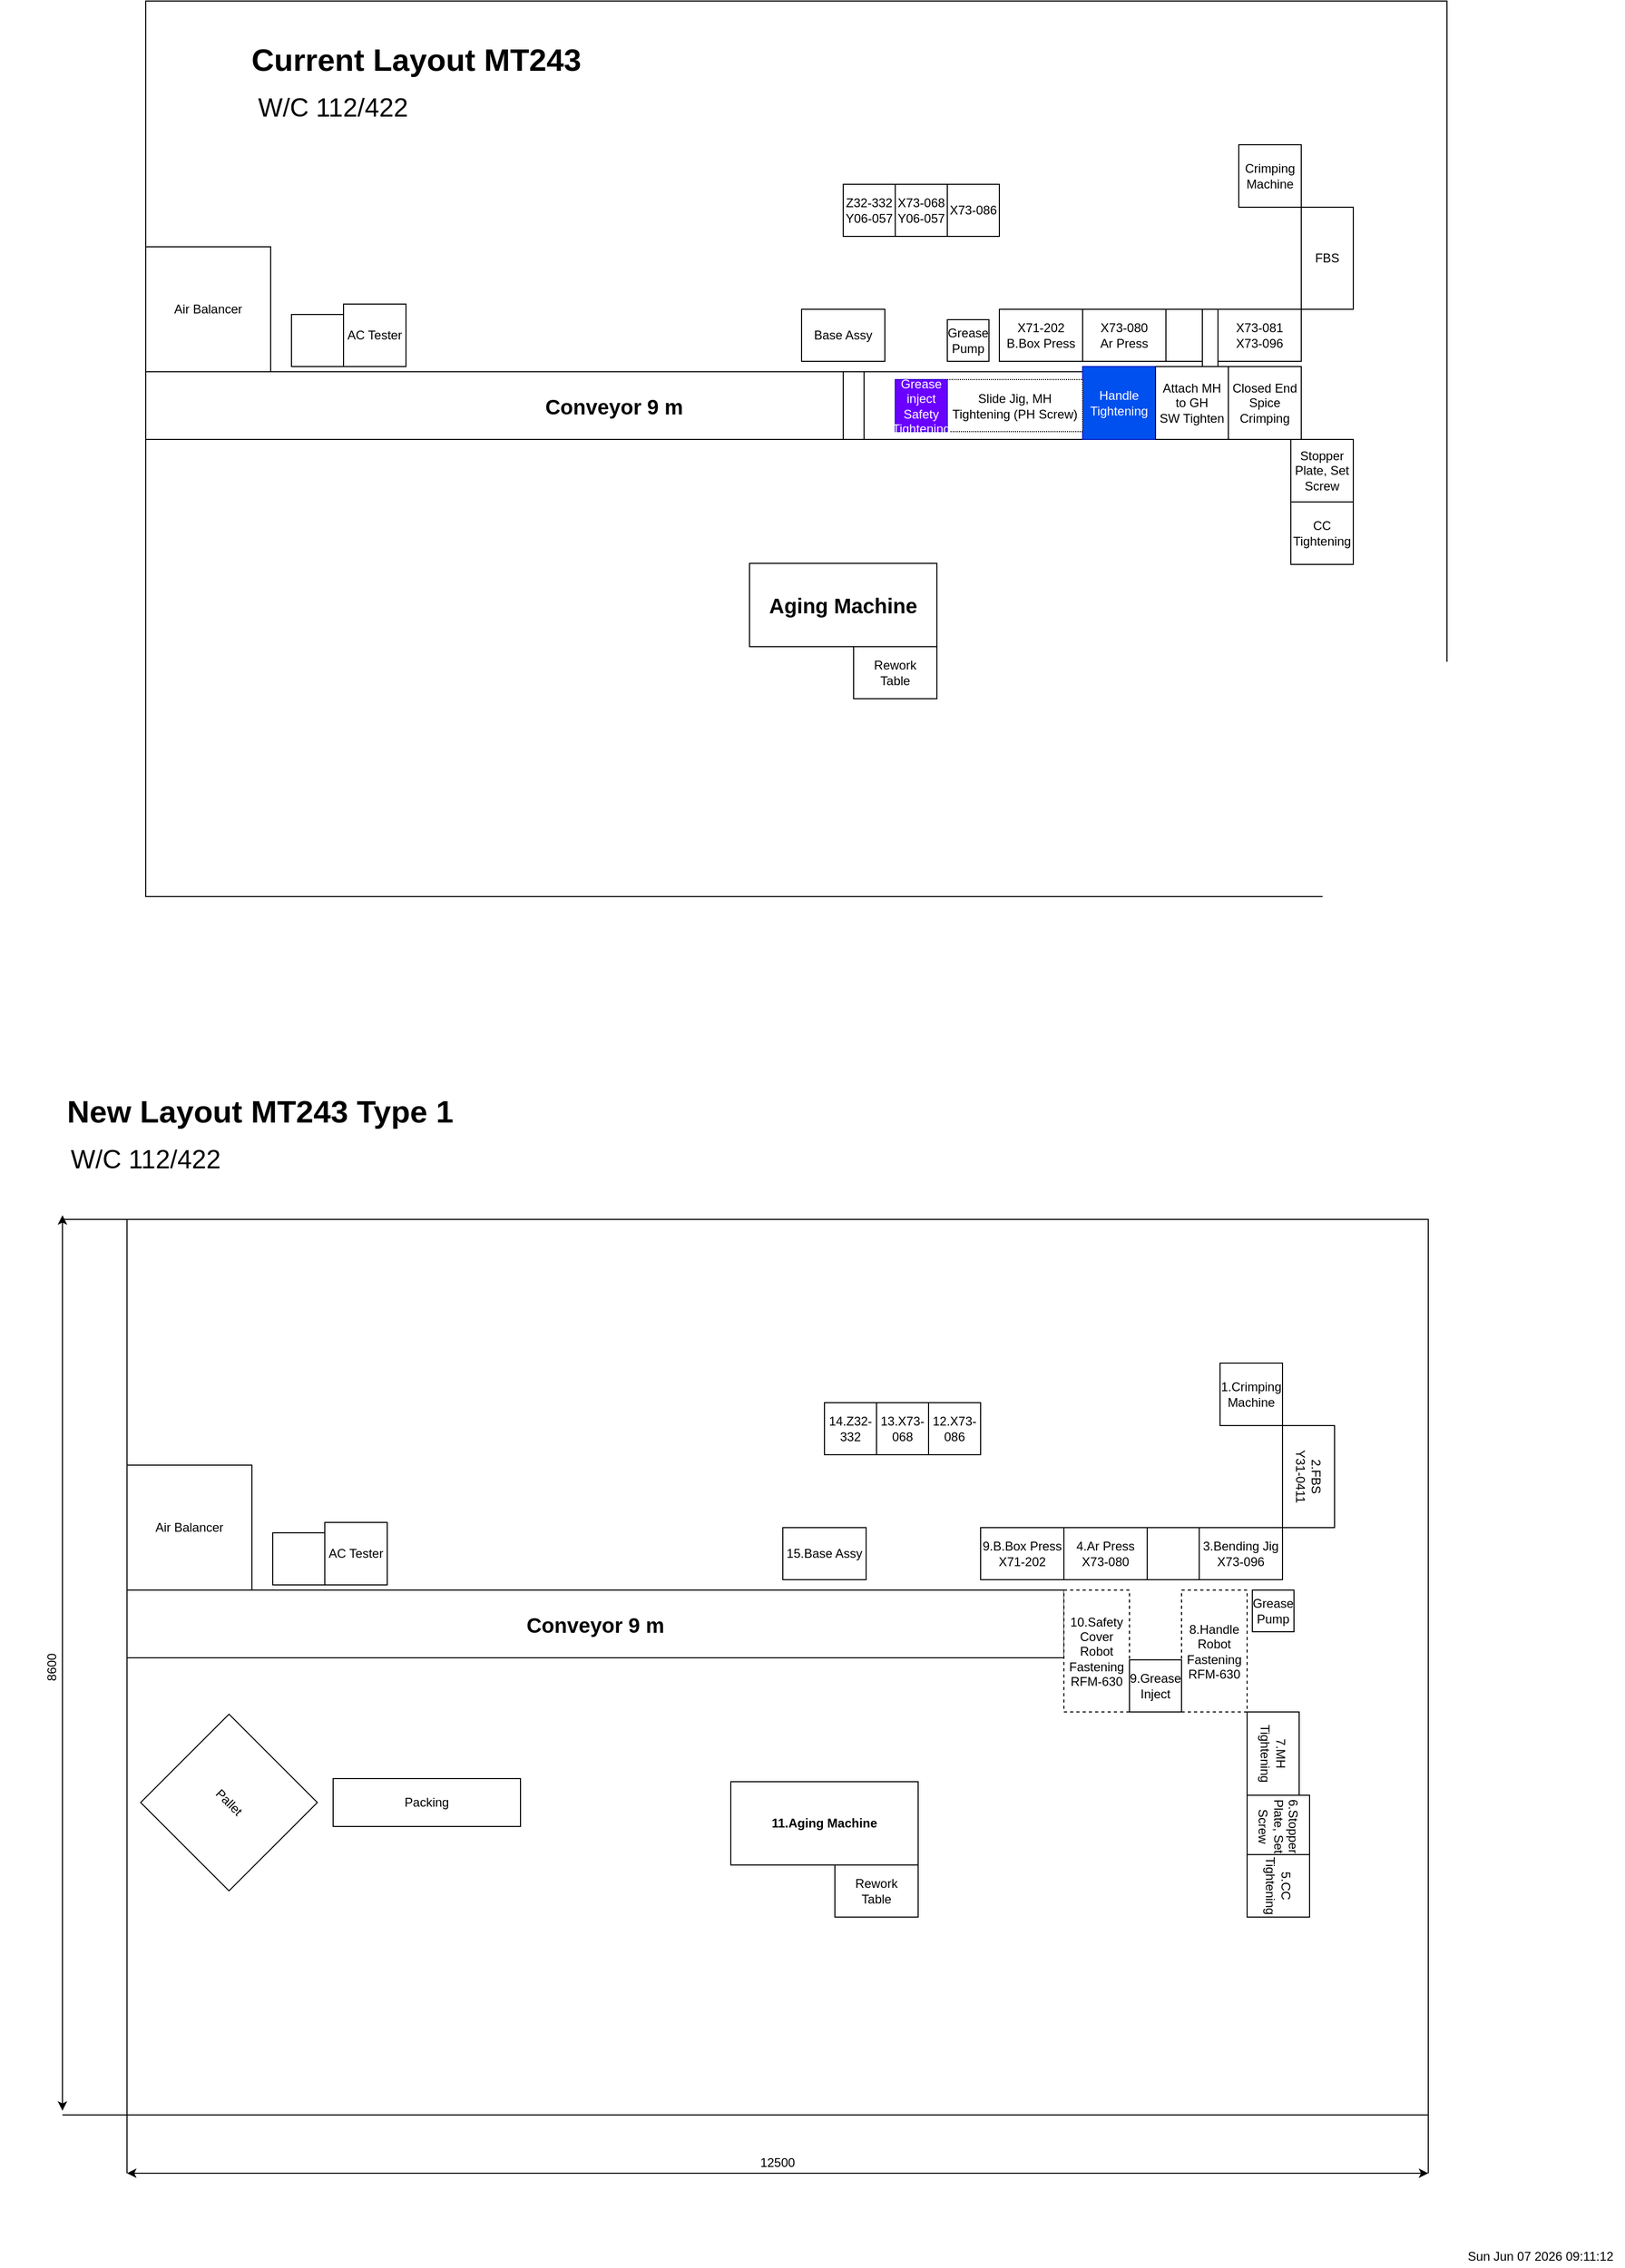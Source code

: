 <mxfile version="13.4.2" type="github" pages="8">
  <diagram id="wP9Wt2C_sTmRDWCd7HxM" name="Current">
    <mxGraphModel grid="1" shadow="0" math="0" pageHeight="1169" pageWidth="1654" pageScale="1" page="1" fold="1" arrows="1" connect="1" tooltips="1" guides="1" gridSize="10" dy="400" dx="723">
      <root>
        <mxCell id="0" />
        <mxCell id="1" parent="0" />
        <mxCell id="Z4mGhJQoA359sYGt_ZBV-1" value="" parent="1" style="rounded=0;whiteSpace=wrap;html=1;" vertex="1">
          <mxGeometry as="geometry" y="154" x="220" width="1250" height="860" />
        </mxCell>
        <mxCell id="Z4mGhJQoA359sYGt_ZBV-2" value="&lt;b style=&quot;font-size: 20px&quot;&gt;&lt;font style=&quot;font-size: 20px&quot;&gt;Conveyor 9 m&lt;/font&gt;&lt;/b&gt;" parent="1" style="rounded=0;whiteSpace=wrap;html=1;" vertex="1">
          <mxGeometry as="geometry" y="510" x="220" width="900" height="65" />
        </mxCell>
        <mxCell id="Z4mGhJQoA359sYGt_ZBV-12" value="Handle Tightening" parent="1" style="rounded=0;whiteSpace=wrap;html=1;fillColor=#0050ef;strokeColor=#001DBC;fontColor=#ffffff;" vertex="1">
          <mxGeometry as="geometry" y="505" x="1120" width="70" height="70" />
        </mxCell>
        <mxCell id="Z4mGhJQoA359sYGt_ZBV-13" value="Attach MH to GH&lt;br&gt;SW Tighten" parent="1" style="rounded=0;whiteSpace=wrap;html=1;" vertex="1">
          <mxGeometry as="geometry" y="505" x="1190" width="70" height="70" />
        </mxCell>
        <mxCell id="Z4mGhJQoA359sYGt_ZBV-14" value="Closed End Spice Crimping" parent="1" style="rounded=0;whiteSpace=wrap;html=1;" vertex="1">
          <mxGeometry as="geometry" y="505" x="1260" width="70" height="70" />
        </mxCell>
        <mxCell id="Z4mGhJQoA359sYGt_ZBV-18" value="Stopper Plate, Set Screw" parent="1" style="rounded=0;whiteSpace=wrap;html=1;" vertex="1">
          <mxGeometry as="geometry" y="575" x="1320" width="60" height="60" />
        </mxCell>
        <mxCell id="Z4mGhJQoA359sYGt_ZBV-19" value="CC Tightening" parent="1" style="rounded=0;whiteSpace=wrap;html=1;" vertex="1">
          <mxGeometry as="geometry" y="635" x="1320" width="60" height="60" />
        </mxCell>
        <mxCell id="Z4mGhJQoA359sYGt_ZBV-20" value="&lt;b style=&quot;font-size: 30px&quot;&gt;&lt;font style=&quot;font-size: 30px&quot;&gt;Current Layout MT243&lt;/font&gt;&lt;/b&gt;" parent="1" style="text;html=1;strokeColor=none;fillColor=none;align=center;verticalAlign=middle;whiteSpace=wrap;rounded=0;" vertex="1">
          <mxGeometry as="geometry" y="180" x="250" width="460" height="60" />
        </mxCell>
        <mxCell id="Z4mGhJQoA359sYGt_ZBV-21" value="&lt;font style=&quot;font-size: 20px&quot;&gt;&lt;b&gt;Aging Machine&lt;/b&gt;&lt;/font&gt;" parent="1" style="rounded=0;whiteSpace=wrap;html=1;" vertex="1">
          <mxGeometry as="geometry" y="694" x="800" width="180" height="80" />
        </mxCell>
        <mxCell id="Z4mGhJQoA359sYGt_ZBV-22" value="&lt;font style=&quot;font-size: 25px&quot;&gt;W/C 112/422&lt;/font&gt;" parent="1" style="text;html=1;strokeColor=none;fillColor=none;align=center;verticalAlign=middle;whiteSpace=wrap;rounded=0;" vertex="1">
          <mxGeometry as="geometry" y="240" x="260" width="280" height="30" />
        </mxCell>
        <mxCell id="Z4mGhJQoA359sYGt_ZBV-26" value="X73-080&lt;br&gt;Ar Press" parent="1" style="rounded=0;whiteSpace=wrap;html=1;" vertex="1">
          <mxGeometry as="geometry" y="450" x="1120" width="80" height="50" />
        </mxCell>
        <mxCell id="Z4mGhJQoA359sYGt_ZBV-27" value="" parent="1" style="rounded=0;whiteSpace=wrap;html=1;" vertex="1">
          <mxGeometry as="geometry" y="450" x="1200" width="50" height="50" />
        </mxCell>
        <mxCell id="Z4mGhJQoA359sYGt_ZBV-28" value="X73-081&lt;br&gt;X73-096" parent="1" style="rounded=0;whiteSpace=wrap;html=1;" vertex="1">
          <mxGeometry as="geometry" y="450" x="1250" width="80" height="50" />
        </mxCell>
        <mxCell id="Z4mGhJQoA359sYGt_ZBV-31" value="FBS" parent="1" style="rounded=0;whiteSpace=wrap;html=1;" vertex="1">
          <mxGeometry as="geometry" y="352" x="1330" width="50" height="98" />
        </mxCell>
        <mxCell id="Z4mGhJQoA359sYGt_ZBV-32" value="Crimping&lt;br&gt;Machine" parent="1" style="rounded=0;whiteSpace=wrap;html=1;" vertex="1">
          <mxGeometry as="geometry" y="292" x="1270" width="60" height="60" />
        </mxCell>
        <mxCell id="Z4mGhJQoA359sYGt_ZBV-33" value="X71-202&lt;br&gt;B.Box Press" parent="1" style="rounded=0;whiteSpace=wrap;html=1;" vertex="1">
          <mxGeometry as="geometry" y="450" x="1040" width="80" height="50" />
        </mxCell>
        <mxCell id="Z4mGhJQoA359sYGt_ZBV-34" value="Grease Pump" parent="1" style="rounded=0;whiteSpace=wrap;html=1;" vertex="1">
          <mxGeometry as="geometry" y="460" x="990" width="40" height="40" />
        </mxCell>
        <mxCell id="Z4mGhJQoA359sYGt_ZBV-35" value="Rework&lt;br&gt;Table" parent="1" style="rounded=0;whiteSpace=wrap;html=1;" vertex="1">
          <mxGeometry as="geometry" y="774" x="900" width="80" height="50" />
        </mxCell>
        <mxCell id="Z4mGhJQoA359sYGt_ZBV-36" value="Air Balancer" parent="1" style="rounded=0;whiteSpace=wrap;html=1;" vertex="1">
          <mxGeometry as="geometry" y="390" x="220" width="120" height="120" />
        </mxCell>
        <mxCell id="Z4mGhJQoA359sYGt_ZBV-37" value="" parent="1" style="rounded=0;whiteSpace=wrap;html=1;" vertex="1">
          <mxGeometry as="geometry" y="455" x="360" width="50" height="50" />
        </mxCell>
        <mxCell id="Z4mGhJQoA359sYGt_ZBV-38" value="AC Tester" parent="1" style="rounded=0;whiteSpace=wrap;html=1;" vertex="1">
          <mxGeometry as="geometry" y="445" x="410" width="60" height="60" />
        </mxCell>
        <mxCell id="Z4mGhJQoA359sYGt_ZBV-39" value="X73-086" parent="1" style="rounded=0;whiteSpace=wrap;html=1;" vertex="1">
          <mxGeometry as="geometry" y="330" x="990" width="50" height="50" />
        </mxCell>
        <mxCell id="Z4mGhJQoA359sYGt_ZBV-40" value="X73-068&lt;br&gt;Y06-057" parent="1" style="rounded=0;whiteSpace=wrap;html=1;" vertex="1">
          <mxGeometry as="geometry" y="330" x="940" width="50" height="50" />
        </mxCell>
        <mxCell id="Z4mGhJQoA359sYGt_ZBV-41" value="Z32-332&lt;br&gt;Y06-057" parent="1" style="rounded=0;whiteSpace=wrap;html=1;" vertex="1">
          <mxGeometry as="geometry" y="330" x="890" width="50" height="50" />
        </mxCell>
        <mxCell id="Z4mGhJQoA359sYGt_ZBV-42" value="Base Assy" parent="1" style="rounded=0;whiteSpace=wrap;html=1;" vertex="1">
          <mxGeometry as="geometry" y="450" x="850" width="80" height="50" />
        </mxCell>
        <mxCell id="Z4mGhJQoA359sYGt_ZBV-43" value="" parent="1" style="rounded=0;whiteSpace=wrap;html=1;" vertex="1">
          <mxGeometry as="geometry" y="1324" x="202" width="1250" height="860" />
        </mxCell>
        <mxCell id="Z4mGhJQoA359sYGt_ZBV-44" value="&lt;b style=&quot;font-size: 20px&quot;&gt;&lt;font style=&quot;font-size: 20px&quot;&gt;Conveyor 9 m&lt;/font&gt;&lt;/b&gt;" parent="1" style="rounded=0;whiteSpace=wrap;html=1;" vertex="1">
          <mxGeometry as="geometry" y="1680" x="202" width="900" height="65" />
        </mxCell>
        <mxCell id="Z4mGhJQoA359sYGt_ZBV-50" value="&lt;b style=&quot;font-size: 30px&quot;&gt;&lt;font style=&quot;font-size: 30px&quot;&gt;New Layout MT243 Type 1&lt;/font&gt;&lt;/b&gt;" parent="1" style="text;html=1;strokeColor=none;fillColor=none;align=center;verticalAlign=middle;whiteSpace=wrap;rounded=0;" vertex="1">
          <mxGeometry as="geometry" y="1190" x="100" width="460" height="60" />
        </mxCell>
        <mxCell id="Z4mGhJQoA359sYGt_ZBV-51" value="&lt;font style=&quot;font-size: 12px&quot;&gt;&lt;b&gt;11.Aging Machine&lt;/b&gt;&lt;/font&gt;" parent="1" style="rounded=0;whiteSpace=wrap;html=1;" vertex="1">
          <mxGeometry as="geometry" y="1864" x="782" width="180" height="80" />
        </mxCell>
        <mxCell id="Z4mGhJQoA359sYGt_ZBV-52" value="&lt;font style=&quot;font-size: 25px&quot;&gt;W/C 112/422&lt;/font&gt;" parent="1" style="text;html=1;strokeColor=none;fillColor=none;align=center;verticalAlign=middle;whiteSpace=wrap;rounded=0;" vertex="1">
          <mxGeometry as="geometry" y="1250" x="80" width="280" height="30" />
        </mxCell>
        <mxCell id="Z4mGhJQoA359sYGt_ZBV-53" value="4.Ar Press&lt;br&gt;X73-080" parent="1" style="rounded=0;whiteSpace=wrap;html=1;" vertex="1">
          <mxGeometry as="geometry" y="1620" x="1102" width="80" height="50" />
        </mxCell>
        <mxCell id="Z4mGhJQoA359sYGt_ZBV-54" value="" parent="1" style="rounded=0;whiteSpace=wrap;html=1;" vertex="1">
          <mxGeometry as="geometry" y="1620" x="1182" width="50" height="50" />
        </mxCell>
        <mxCell id="Z4mGhJQoA359sYGt_ZBV-55" value="3.Bending Jig&lt;br&gt;X73-096" parent="1" style="rounded=0;whiteSpace=wrap;html=1;" vertex="1">
          <mxGeometry as="geometry" y="1620" x="1232" width="80" height="50" />
        </mxCell>
        <mxCell id="Z4mGhJQoA359sYGt_ZBV-56" value="2.FBS&lt;br&gt;Y31-0411" parent="1" style="rounded=0;whiteSpace=wrap;html=1;horizontal=0;direction=west;rotation=-180;" vertex="1">
          <mxGeometry as="geometry" y="1522" x="1312" width="50" height="98" />
        </mxCell>
        <mxCell id="Z4mGhJQoA359sYGt_ZBV-57" value="1.Crimping&lt;br&gt;Machine" parent="1" style="rounded=0;whiteSpace=wrap;html=1;" vertex="1">
          <mxGeometry as="geometry" y="1462" x="1252" width="60" height="60" />
        </mxCell>
        <mxCell id="Z4mGhJQoA359sYGt_ZBV-58" value="9.B.Box Press&lt;br&gt;X71-202" parent="1" style="rounded=0;whiteSpace=wrap;html=1;" vertex="1">
          <mxGeometry as="geometry" y="1620" x="1022" width="80" height="50" />
        </mxCell>
        <mxCell id="Z4mGhJQoA359sYGt_ZBV-59" value="Grease Pump" parent="1" style="rounded=0;whiteSpace=wrap;html=1;" vertex="1">
          <mxGeometry as="geometry" y="1680" x="1283" width="40" height="40" />
        </mxCell>
        <mxCell id="Z4mGhJQoA359sYGt_ZBV-60" value="Rework&lt;br&gt;Table" parent="1" style="rounded=0;whiteSpace=wrap;html=1;" vertex="1">
          <mxGeometry as="geometry" y="1944" x="882" width="80" height="50" />
        </mxCell>
        <mxCell id="Z4mGhJQoA359sYGt_ZBV-61" value="Air Balancer" parent="1" style="rounded=0;whiteSpace=wrap;html=1;" vertex="1">
          <mxGeometry as="geometry" y="1560" x="202" width="120" height="120" />
        </mxCell>
        <mxCell id="Z4mGhJQoA359sYGt_ZBV-62" value="" parent="1" style="rounded=0;whiteSpace=wrap;html=1;" vertex="1">
          <mxGeometry as="geometry" y="1625" x="342" width="50" height="50" />
        </mxCell>
        <mxCell id="Z4mGhJQoA359sYGt_ZBV-63" value="AC Tester" parent="1" style="rounded=0;whiteSpace=wrap;html=1;" vertex="1">
          <mxGeometry as="geometry" y="1615" x="392" width="60" height="60" />
        </mxCell>
        <mxCell id="Z4mGhJQoA359sYGt_ZBV-64" value="12.X73-086" parent="1" style="rounded=0;whiteSpace=wrap;html=1;" vertex="1">
          <mxGeometry as="geometry" y="1500" x="972" width="50" height="50" />
        </mxCell>
        <mxCell id="Z4mGhJQoA359sYGt_ZBV-65" value="13.X73-068" parent="1" style="rounded=0;whiteSpace=wrap;html=1;" vertex="1">
          <mxGeometry as="geometry" y="1500" x="922" width="50" height="50" />
        </mxCell>
        <mxCell id="Z4mGhJQoA359sYGt_ZBV-66" value="14.Z32-332" parent="1" style="rounded=0;whiteSpace=wrap;html=1;" vertex="1">
          <mxGeometry as="geometry" y="1500" x="872" width="50" height="50" />
        </mxCell>
        <mxCell id="Z4mGhJQoA359sYGt_ZBV-67" value="15.Base Assy" parent="1" style="rounded=0;whiteSpace=wrap;html=1;" vertex="1">
          <mxGeometry as="geometry" y="1620" x="832" width="80" height="50" />
        </mxCell>
        <mxCell id="Z4mGhJQoA359sYGt_ZBV-68" value="Slide Jig, MH Tightening (PH Screw)" parent="1" style="rounded=0;whiteSpace=wrap;html=1;dashed=1;dashPattern=1 1;" vertex="1">
          <mxGeometry as="geometry" y="517.5" x="990" width="130" height="50" />
        </mxCell>
        <mxCell id="Z4mGhJQoA359sYGt_ZBV-69" value="Grease inject&lt;br&gt;Safety Tightening" parent="1" style="rounded=0;whiteSpace=wrap;html=1;fillColor=#6a00ff;strokeColor=#3700CC;fontColor=#ffffff;" vertex="1">
          <mxGeometry as="geometry" y="517.5" x="940" width="50" height="50" />
        </mxCell>
        <mxCell id="Z4mGhJQoA359sYGt_ZBV-70" value="10.Safety Cover Robot Fastening&lt;br&gt;RFM-630" parent="1" style="rounded=0;whiteSpace=wrap;html=1;dashed=1;" vertex="1">
          <mxGeometry as="geometry" y="1680" x="1102" width="63" height="117" />
        </mxCell>
        <mxCell id="Z4mGhJQoA359sYGt_ZBV-71" value="8.Handle Robot Fastening&lt;br&gt;RFM-630" parent="1" style="rounded=0;whiteSpace=wrap;html=1;dashed=1;" vertex="1">
          <mxGeometry as="geometry" y="1680" x="1215" width="63" height="117" />
        </mxCell>
        <mxCell id="Z4mGhJQoA359sYGt_ZBV-73" value="9.Grease Inject" parent="1" style="rounded=0;whiteSpace=wrap;html=1;" vertex="1">
          <mxGeometry as="geometry" y="1747" x="1165" width="50" height="50" />
        </mxCell>
        <mxCell id="Z4mGhJQoA359sYGt_ZBV-74" value="7.MH Tightening" parent="1" style="rounded=0;whiteSpace=wrap;html=1;horizontal=0;rotation=-180;" vertex="1">
          <mxGeometry as="geometry" y="1797" x="1278" width="50" height="80" />
        </mxCell>
        <mxCell id="Z4mGhJQoA359sYGt_ZBV-75" value="6.Stopper Plate, Set Screw" parent="1" style="rounded=0;whiteSpace=wrap;html=1;horizontal=0;rotation=-180;" vertex="1">
          <mxGeometry as="geometry" y="1877" x="1278" width="60" height="60" />
        </mxCell>
        <mxCell id="Z4mGhJQoA359sYGt_ZBV-76" value="5.CC Tightening" parent="1" style="rounded=0;whiteSpace=wrap;html=1;rotation=90;" vertex="1">
          <mxGeometry as="geometry" y="1934" x="1278" width="60" height="60" />
        </mxCell>
        <mxCell id="ojeW7tT7iBC3eu_94yLe-4" value="" parent="1" style="rounded=0;whiteSpace=wrap;html=1;labelBackgroundColor=#ffffff;" vertex="1">
          <mxGeometry as="geometry" y="450" x="1235" width="15" height="55" />
        </mxCell>
        <mxCell id="ojeW7tT7iBC3eu_94yLe-6" value="" parent="1" style="endArrow=none;html=1;" edge="1">
          <mxGeometry as="geometry" width="50" height="50" relative="1">
            <mxPoint as="sourcePoint" y="1324" x="140" />
            <mxPoint as="targetPoint" y="1324" x="202" />
          </mxGeometry>
        </mxCell>
        <mxCell id="ojeW7tT7iBC3eu_94yLe-8" value="" parent="1" style="endArrow=none;html=1;" edge="1">
          <mxGeometry as="geometry" width="50" height="50" relative="1">
            <mxPoint as="sourcePoint" y="2184" x="140" />
            <mxPoint as="targetPoint" y="2184" x="202" />
          </mxGeometry>
        </mxCell>
        <mxCell id="ojeW7tT7iBC3eu_94yLe-9" value="" parent="1" style="endArrow=classic;startArrow=classic;html=1;" edge="1">
          <mxGeometry as="geometry" width="50" height="50" relative="1">
            <mxPoint as="sourcePoint" y="2180" x="140" />
            <mxPoint as="targetPoint" y="1320" x="140" />
          </mxGeometry>
        </mxCell>
        <mxCell id="ojeW7tT7iBC3eu_94yLe-11" value="8600" parent="1" style="text;html=1;strokeColor=none;fillColor=none;align=center;verticalAlign=middle;whiteSpace=wrap;rounded=0;labelBackgroundColor=none;aspect=fixed;rotation=-90;" vertex="1">
          <mxGeometry as="geometry" y="1744" x="110" width="40" height="20" />
        </mxCell>
        <mxCell id="ojeW7tT7iBC3eu_94yLe-12" value="" parent="1" style="endArrow=none;html=1;entryX=0;entryY=1;entryDx=0;entryDy=0;" edge="1" target="Z4mGhJQoA359sYGt_ZBV-43">
          <mxGeometry as="geometry" width="50" height="50" relative="1">
            <mxPoint as="sourcePoint" y="2240" x="202" />
            <mxPoint as="targetPoint" y="2250" x="260" />
          </mxGeometry>
        </mxCell>
        <mxCell id="ojeW7tT7iBC3eu_94yLe-13" value="" parent="1" style="endArrow=none;html=1;entryX=0;entryY=1;entryDx=0;entryDy=0;" edge="1">
          <mxGeometry as="geometry" width="50" height="50" relative="1">
            <mxPoint as="sourcePoint" y="2240" x="1452" />
            <mxPoint as="targetPoint" y="2184" x="1452" />
          </mxGeometry>
        </mxCell>
        <mxCell id="ojeW7tT7iBC3eu_94yLe-15" value="" parent="1" style="endArrow=classic;startArrow=classic;html=1;" edge="1">
          <mxGeometry as="geometry" width="50" height="50" relative="1">
            <mxPoint as="sourcePoint" y="2240" x="1452" />
            <mxPoint as="targetPoint" y="2240" x="202" />
          </mxGeometry>
        </mxCell>
        <mxCell id="ojeW7tT7iBC3eu_94yLe-16" value="12500" parent="1" style="text;html=1;strokeColor=none;fillColor=none;align=center;verticalAlign=middle;whiteSpace=wrap;rounded=0;labelBackgroundColor=none;" vertex="1">
          <mxGeometry as="geometry" y="2220" x="807" width="40" height="20" />
        </mxCell>
        <mxCell id="ojeW7tT7iBC3eu_94yLe-17" value="&lt;font style=&quot;background-color: transparent&quot;&gt;Pallet&lt;/font&gt;" parent="1" style="whiteSpace=wrap;html=1;aspect=fixed;labelBackgroundColor=none;rotation=45;" vertex="1">
          <mxGeometry as="geometry" y="1824" x="240" width="120" height="120" />
        </mxCell>
        <UserObject id="ojeW7tT7iBC3eu_94yLe-18" label="%date{ddd mmm dd yyyy HH:MM:ss}%" placeholders="1">
          <mxCell parent="1" style="text;html=1;strokeColor=none;fillColor=none;align=center;verticalAlign=middle;whiteSpace=wrap;overflow=hidden;labelBackgroundColor=none;" vertex="1">
            <mxGeometry as="geometry" y="2310" x="1480" width="160" height="20" />
          </mxCell>
        </UserObject>
        <mxCell id="ojeW7tT7iBC3eu_94yLe-29" value="Packing" parent="1" style="rounded=0;whiteSpace=wrap;html=1;" vertex="1">
          <mxGeometry as="geometry" y="1861" x="400" width="180" height="46" />
        </mxCell>
        <mxCell id="o3ZY4pQ3F_PkEaELs26B-1" value="" parent="1" style="rounded=0;whiteSpace=wrap;html=1;" vertex="1">
          <mxGeometry as="geometry" y="510" x="890" width="20" height="65" />
        </mxCell>
      </root>
    </mxGraphModel>
  </diagram>
  <diagram id="TBI570lrb27etf5B6X2X" name="TypePEA">
    <mxGraphModel grid="1" shadow="0" math="0" pageHeight="1169" pageWidth="1654" pageScale="1" page="1" fold="1" arrows="1" connect="1" tooltips="1" guides="1" gridSize="10" dy="-483" dx="1240">
      <root>
        <mxCell id="JJLQ4jDyWOrviq1dHbL1-0" />
        <mxCell id="JJLQ4jDyWOrviq1dHbL1-1" parent="JJLQ4jDyWOrviq1dHbL1-0" />
        <mxCell id="JJLQ4jDyWOrviq1dHbL1-2" value="" parent="JJLQ4jDyWOrviq1dHbL1-1" style="rounded=0;whiteSpace=wrap;html=1;" vertex="1">
          <mxGeometry as="geometry" y="1324" x="201" width="1250" height="860" />
        </mxCell>
        <mxCell id="JJLQ4jDyWOrviq1dHbL1-3" value="&lt;b style=&quot;font-size: 20px&quot;&gt;&lt;font style=&quot;font-size: 20px&quot;&gt;Conveyor 9 m&lt;/font&gt;&lt;/b&gt;" parent="JJLQ4jDyWOrviq1dHbL1-1" style="rounded=0;whiteSpace=wrap;html=1;" vertex="1">
          <mxGeometry as="geometry" y="1680" x="202" width="900" height="65" />
        </mxCell>
        <mxCell id="JJLQ4jDyWOrviq1dHbL1-4" value="&lt;b style=&quot;font-size: 30px&quot;&gt;&lt;font style=&quot;font-size: 30px&quot;&gt;New Layout MT243 Type 1&lt;/font&gt;&lt;/b&gt;" parent="JJLQ4jDyWOrviq1dHbL1-1" style="text;html=1;strokeColor=none;fillColor=none;align=center;verticalAlign=middle;whiteSpace=wrap;rounded=0;" vertex="1">
          <mxGeometry as="geometry" y="1190" x="100" width="460" height="60" />
        </mxCell>
        <mxCell id="JJLQ4jDyWOrviq1dHbL1-5" value="&lt;font style=&quot;font-size: 12px&quot;&gt;&lt;b&gt;11.Aging Machine&lt;/b&gt;&lt;/font&gt;" parent="JJLQ4jDyWOrviq1dHbL1-1" style="rounded=0;whiteSpace=wrap;html=1;" vertex="1">
          <mxGeometry as="geometry" y="1866" x="747" width="180" height="80" />
        </mxCell>
        <mxCell id="JJLQ4jDyWOrviq1dHbL1-6" value="&lt;font style=&quot;font-size: 25px&quot;&gt;W/C 112/422&lt;/font&gt;" parent="JJLQ4jDyWOrviq1dHbL1-1" style="text;html=1;strokeColor=none;fillColor=none;align=center;verticalAlign=middle;whiteSpace=wrap;rounded=0;" vertex="1">
          <mxGeometry as="geometry" y="1250" x="80" width="280" height="30" />
        </mxCell>
        <mxCell id="JJLQ4jDyWOrviq1dHbL1-7" value="4.Ar Press&lt;br&gt;X73-080" parent="JJLQ4jDyWOrviq1dHbL1-1" style="rounded=0;whiteSpace=wrap;html=1;fillColor=#a20025;strokeColor=#6F0000;fontColor=#ffffff;rotation=-180;" vertex="1">
          <mxGeometry as="geometry" y="1515" x="1022" width="80" height="50" />
        </mxCell>
        <mxCell id="JJLQ4jDyWOrviq1dHbL1-8" value="3.Bending Jig&lt;br&gt;X73-096" parent="JJLQ4jDyWOrviq1dHbL1-1" style="rounded=0;whiteSpace=wrap;html=1;fillColor=#a20025;strokeColor=#6F0000;fontColor=#ffffff;rotation=90;" vertex="1">
          <mxGeometry as="geometry" y="1450" x="1087.5" width="80" height="50" />
        </mxCell>
        <mxCell id="JJLQ4jDyWOrviq1dHbL1-9" value="2.FBS&lt;br&gt;Y31-0411" parent="JJLQ4jDyWOrviq1dHbL1-1" style="rounded=0;whiteSpace=wrap;html=1;horizontal=0;direction=west;rotation=90;fillColor=#a20025;strokeColor=#6F0000;fontColor=#ffffff;" vertex="1">
          <mxGeometry as="geometry" y="1360" x="1029" width="50" height="98" />
        </mxCell>
        <mxCell id="JJLQ4jDyWOrviq1dHbL1-10" value="1.Crimping&lt;br&gt;Machine" parent="JJLQ4jDyWOrviq1dHbL1-1" style="rounded=0;whiteSpace=wrap;html=1;fillColor=#a20025;strokeColor=#6F0000;fontColor=#ffffff;rotation=-45;" vertex="1">
          <mxGeometry as="geometry" y="1404" x="933.75" width="60" height="60" />
        </mxCell>
        <mxCell id="JJLQ4jDyWOrviq1dHbL1-11" value="9.B.Box Press&lt;br&gt;X71-202" parent="JJLQ4jDyWOrviq1dHbL1-1" style="rounded=0;whiteSpace=wrap;html=1;rotation=135;" vertex="1">
          <mxGeometry as="geometry" y="1830" x="933.75" width="80" height="50" />
        </mxCell>
        <mxCell id="JJLQ4jDyWOrviq1dHbL1-12" value="Grease Pump" parent="JJLQ4jDyWOrviq1dHbL1-1" style="rounded=0;whiteSpace=wrap;html=1;" vertex="1">
          <mxGeometry as="geometry" y="1635" x="1010" width="40" height="40" />
        </mxCell>
        <mxCell id="JJLQ4jDyWOrviq1dHbL1-13" value="Rework&lt;br&gt;Table" parent="JJLQ4jDyWOrviq1dHbL1-1" style="rounded=0;whiteSpace=wrap;html=1;" vertex="1">
          <mxGeometry as="geometry" y="1946" x="847" width="80" height="50" />
        </mxCell>
        <mxCell id="JJLQ4jDyWOrviq1dHbL1-14" value="Air Balancer" parent="JJLQ4jDyWOrviq1dHbL1-1" style="rounded=0;whiteSpace=wrap;html=1;" vertex="1">
          <mxGeometry as="geometry" y="1560" x="322" width="120" height="120" />
        </mxCell>
        <mxCell id="JJLQ4jDyWOrviq1dHbL1-15" value="" parent="JJLQ4jDyWOrviq1dHbL1-1" style="rounded=0;whiteSpace=wrap;html=1;" vertex="1">
          <mxGeometry as="geometry" y="1625" x="450" width="50" height="50" />
        </mxCell>
        <mxCell id="JJLQ4jDyWOrviq1dHbL1-16" value="AC Tester" parent="JJLQ4jDyWOrviq1dHbL1-1" style="rounded=0;whiteSpace=wrap;html=1;" vertex="1">
          <mxGeometry as="geometry" y="1615" x="500" width="60" height="60" />
        </mxCell>
        <mxCell id="JJLQ4jDyWOrviq1dHbL1-17" value="12.X73-086" parent="JJLQ4jDyWOrviq1dHbL1-1" style="rounded=0;whiteSpace=wrap;html=1;fillColor=#60a917;strokeColor=#2D7600;fontColor=#ffffff;" vertex="1">
          <mxGeometry as="geometry" y="1500" x="920" width="50" height="50" />
        </mxCell>
        <mxCell id="JJLQ4jDyWOrviq1dHbL1-18" value="13.X73-068" parent="JJLQ4jDyWOrviq1dHbL1-1" style="rounded=0;whiteSpace=wrap;html=1;fillColor=#60a917;strokeColor=#2D7600;fontColor=#ffffff;" vertex="1">
          <mxGeometry as="geometry" y="1500" x="870" width="50" height="50" />
        </mxCell>
        <mxCell id="JJLQ4jDyWOrviq1dHbL1-19" value="14.Z32-332" parent="JJLQ4jDyWOrviq1dHbL1-1" style="rounded=0;whiteSpace=wrap;html=1;fillColor=#60a917;strokeColor=#2D7600;fontColor=#ffffff;" vertex="1">
          <mxGeometry as="geometry" y="1500" x="820" width="50" height="50" />
        </mxCell>
        <mxCell id="JJLQ4jDyWOrviq1dHbL1-20" value="15.Base Assy" parent="JJLQ4jDyWOrviq1dHbL1-1" style="rounded=0;whiteSpace=wrap;html=1;fillColor=#60a917;strokeColor=#2D7600;fontColor=#ffffff;" vertex="1">
          <mxGeometry as="geometry" y="1620" x="780" width="80" height="50" />
        </mxCell>
        <mxCell id="JJLQ4jDyWOrviq1dHbL1-21" value="10.Safety Cover Robot Fastening&lt;br&gt;RFM-630" parent="JJLQ4jDyWOrviq1dHbL1-1" style="rounded=0;whiteSpace=wrap;html=1;dashed=1;rotation=90;" vertex="1">
          <mxGeometry as="geometry" y="1718" x="1012" width="63" height="117" />
        </mxCell>
        <mxCell id="JJLQ4jDyWOrviq1dHbL1-22" value="8.Handle Robot Fastening&lt;br&gt;RFM-630" parent="JJLQ4jDyWOrviq1dHbL1-1" style="rounded=0;whiteSpace=wrap;html=1;dashed=1;rotation=-90;" vertex="1">
          <mxGeometry as="geometry" y="1539.5" x="1012" width="63" height="117" />
        </mxCell>
        <mxCell id="JJLQ4jDyWOrviq1dHbL1-23" value="9.Grease Inject" parent="JJLQ4jDyWOrviq1dHbL1-1" style="rounded=0;whiteSpace=wrap;html=1;rotation=-90;" vertex="1">
          <mxGeometry as="geometry" y="1630" x="1052" width="50" height="50" />
        </mxCell>
        <mxCell id="JJLQ4jDyWOrviq1dHbL1-24" value="7.MH Tightening" parent="JJLQ4jDyWOrviq1dHbL1-1" style="rounded=0;whiteSpace=wrap;html=1;horizontal=0;rotation=90;" vertex="1">
          <mxGeometry as="geometry" y="1500" x="1117.5" width="50" height="80" />
        </mxCell>
        <mxCell id="JJLQ4jDyWOrviq1dHbL1-25" value="6.Stopper Plate, Set Screw" parent="JJLQ4jDyWOrviq1dHbL1-1" style="rounded=0;whiteSpace=wrap;html=1;horizontal=0;rotation=90;" vertex="1">
          <mxGeometry as="geometry" y="1505" x="1181" width="60" height="60" />
        </mxCell>
        <mxCell id="JJLQ4jDyWOrviq1dHbL1-26" value="5.CC Tightening" parent="JJLQ4jDyWOrviq1dHbL1-1" style="rounded=0;whiteSpace=wrap;html=1;rotation=90;" vertex="1">
          <mxGeometry as="geometry" y="1565" x="1241" width="60" height="60" />
        </mxCell>
        <mxCell id="JJLQ4jDyWOrviq1dHbL1-27" value="" parent="JJLQ4jDyWOrviq1dHbL1-1" style="endArrow=none;html=1;" edge="1">
          <mxGeometry as="geometry" width="50" height="50" relative="1">
            <mxPoint as="sourcePoint" y="1324" x="140" />
            <mxPoint as="targetPoint" y="1324" x="202" />
          </mxGeometry>
        </mxCell>
        <mxCell id="JJLQ4jDyWOrviq1dHbL1-28" value="" parent="JJLQ4jDyWOrviq1dHbL1-1" style="endArrow=none;html=1;" edge="1">
          <mxGeometry as="geometry" width="50" height="50" relative="1">
            <mxPoint as="sourcePoint" y="2184" x="140" />
            <mxPoint as="targetPoint" y="2184" x="202" />
          </mxGeometry>
        </mxCell>
        <mxCell id="JJLQ4jDyWOrviq1dHbL1-29" value="" parent="JJLQ4jDyWOrviq1dHbL1-1" style="endArrow=classic;startArrow=classic;html=1;" edge="1">
          <mxGeometry as="geometry" width="50" height="50" relative="1">
            <mxPoint as="sourcePoint" y="2180" x="140" />
            <mxPoint as="targetPoint" y="1320" x="140" />
          </mxGeometry>
        </mxCell>
        <mxCell id="JJLQ4jDyWOrviq1dHbL1-30" value="8600" parent="JJLQ4jDyWOrviq1dHbL1-1" style="text;html=1;strokeColor=none;fillColor=none;align=center;verticalAlign=middle;whiteSpace=wrap;rounded=0;labelBackgroundColor=none;aspect=fixed;rotation=-90;" vertex="1">
          <mxGeometry as="geometry" y="1744" x="110" width="40" height="20" />
        </mxCell>
        <mxCell id="JJLQ4jDyWOrviq1dHbL1-31" value="" parent="JJLQ4jDyWOrviq1dHbL1-1" style="endArrow=none;html=1;entryX=0;entryY=1;entryDx=0;entryDy=0;" edge="1" target="JJLQ4jDyWOrviq1dHbL1-2">
          <mxGeometry as="geometry" width="50" height="50" relative="1">
            <mxPoint as="sourcePoint" y="2240" x="202" />
            <mxPoint as="targetPoint" y="2250" x="260" />
          </mxGeometry>
        </mxCell>
        <mxCell id="JJLQ4jDyWOrviq1dHbL1-32" value="" parent="JJLQ4jDyWOrviq1dHbL1-1" style="endArrow=none;html=1;entryX=0;entryY=1;entryDx=0;entryDy=0;" edge="1">
          <mxGeometry as="geometry" width="50" height="50" relative="1">
            <mxPoint as="sourcePoint" y="2240" x="1452" />
            <mxPoint as="targetPoint" y="2184" x="1452" />
          </mxGeometry>
        </mxCell>
        <mxCell id="JJLQ4jDyWOrviq1dHbL1-33" value="" parent="JJLQ4jDyWOrviq1dHbL1-1" style="endArrow=classic;startArrow=classic;html=1;" edge="1">
          <mxGeometry as="geometry" width="50" height="50" relative="1">
            <mxPoint as="sourcePoint" y="2240" x="1452" />
            <mxPoint as="targetPoint" y="2240" x="202" />
          </mxGeometry>
        </mxCell>
        <mxCell id="JJLQ4jDyWOrviq1dHbL1-34" value="12500" parent="JJLQ4jDyWOrviq1dHbL1-1" style="text;html=1;strokeColor=none;fillColor=none;align=center;verticalAlign=middle;whiteSpace=wrap;rounded=0;labelBackgroundColor=none;" vertex="1">
          <mxGeometry as="geometry" y="2220" x="807" width="40" height="20" />
        </mxCell>
        <mxCell id="JJLQ4jDyWOrviq1dHbL1-35" value="&lt;font style=&quot;background-color: transparent&quot;&gt;Pallet&lt;/font&gt;" parent="JJLQ4jDyWOrviq1dHbL1-1" style="whiteSpace=wrap;html=1;aspect=fixed;labelBackgroundColor=none;rotation=45;" vertex="1">
          <mxGeometry as="geometry" y="1824" x="240" width="120" height="120" />
        </mxCell>
        <UserObject id="JJLQ4jDyWOrviq1dHbL1-36" label="%date{ddd mmm dd yyyy HH:MM:ss}%" placeholders="1">
          <mxCell parent="JJLQ4jDyWOrviq1dHbL1-1" style="text;html=1;strokeColor=none;fillColor=none;align=center;verticalAlign=middle;whiteSpace=wrap;overflow=hidden;labelBackgroundColor=none;" vertex="1">
            <mxGeometry as="geometry" y="2310" x="1480" width="160" height="20" />
          </mxCell>
        </UserObject>
        <mxCell id="JJLQ4jDyWOrviq1dHbL1-37" value="Packing" parent="JJLQ4jDyWOrviq1dHbL1-1" style="rounded=0;whiteSpace=wrap;html=1;" vertex="1">
          <mxGeometry as="geometry" y="1861" x="400" width="180" height="46" />
        </mxCell>
        <mxCell id="JJLQ4jDyWOrviq1dHbL1-39" value="" parent="JJLQ4jDyWOrviq1dHbL1-1" style="shape=actor;whiteSpace=wrap;html=1;" vertex="1">
          <mxGeometry as="geometry" y="1764" x="947.5" width="22.5" height="30" />
        </mxCell>
        <mxCell id="JJLQ4jDyWOrviq1dHbL1-43" value="" parent="JJLQ4jDyWOrviq1dHbL1-1" style="shape=actor;whiteSpace=wrap;html=1;" vertex="1">
          <mxGeometry as="geometry" y="1565" x="860" width="22.5" height="30" />
        </mxCell>
        <mxCell id="JJLQ4jDyWOrviq1dHbL1-44" value="" parent="JJLQ4jDyWOrviq1dHbL1-1" style="shape=actor;whiteSpace=wrap;html=1;" vertex="1">
          <mxGeometry as="geometry" y="1800" x="871.25" width="22.5" height="30" />
        </mxCell>
        <mxCell id="JJLQ4jDyWOrviq1dHbL1-45" value="" parent="JJLQ4jDyWOrviq1dHbL1-1" style="shape=singleArrow;direction=west;whiteSpace=wrap;html=1;arrowWidth=0.433;arrowSize=0.36;" vertex="1">
          <mxGeometry as="geometry" y="1699" x="790" width="45" height="27" />
        </mxCell>
        <mxCell id="JJLQ4jDyWOrviq1dHbL1-46" value="" parent="JJLQ4jDyWOrviq1dHbL1-1" style="shape=singleArrow;direction=west;whiteSpace=wrap;html=1;arrowWidth=0.433;arrowSize=0.36;" vertex="1">
          <mxGeometry as="geometry" y="1699" x="860" width="45" height="27" />
        </mxCell>
        <mxCell id="JJLQ4jDyWOrviq1dHbL1-47" value="" parent="JJLQ4jDyWOrviq1dHbL1-1" style="shape=singleArrow;direction=west;whiteSpace=wrap;html=1;arrowWidth=0.433;arrowSize=0.36;" vertex="1">
          <mxGeometry as="geometry" y="1699" x="470" width="45" height="27" />
        </mxCell>
        <mxCell id="JJLQ4jDyWOrviq1dHbL1-48" value="" parent="JJLQ4jDyWOrviq1dHbL1-1" style="shape=singleArrow;direction=west;whiteSpace=wrap;html=1;arrowWidth=0.433;arrowSize=0.36;" vertex="1">
          <mxGeometry as="geometry" y="1699" x="400" width="45" height="27" />
        </mxCell>
        <mxCell id="aB1S86Bl6TcVM27c5rwb-0" value="" parent="JJLQ4jDyWOrviq1dHbL1-1" style="shape=actor;whiteSpace=wrap;html=1;" vertex="1">
          <mxGeometry as="geometry" y="1450" x="999.5" width="22.5" height="30" />
        </mxCell>
        <mxCell id="aB1S86Bl6TcVM27c5rwb-1" value="" parent="JJLQ4jDyWOrviq1dHbL1-1" style="shape=actor;whiteSpace=wrap;html=1;" vertex="1">
          <mxGeometry as="geometry" y="1450" x="1060" width="22.5" height="30" />
        </mxCell>
        <mxCell id="aB1S86Bl6TcVM27c5rwb-2" value="" parent="JJLQ4jDyWOrviq1dHbL1-1" style="shape=actor;whiteSpace=wrap;html=1;" vertex="1">
          <mxGeometry as="geometry" y="1583" x="1199.75" width="22.5" height="30" />
        </mxCell>
        <mxCell id="aB1S86Bl6TcVM27c5rwb-3" value="" parent="JJLQ4jDyWOrviq1dHbL1-1" style="shape=actor;whiteSpace=wrap;html=1;" vertex="1">
          <mxGeometry as="geometry" y="1583" x="1131.25" width="22.5" height="30" />
        </mxCell>
        <mxCell id="k9VHtohGF5ncFC9BBzSF-1" value="" parent="JJLQ4jDyWOrviq1dHbL1-1" style="shape=actor;whiteSpace=wrap;html=1;" vertex="1">
          <mxGeometry as="geometry" y="1585" x="812.5" width="22.5" height="30" />
        </mxCell>
        <mxCell id="k9VHtohGF5ncFC9BBzSF-2" value="Part Cart&lt;br&gt;Safety Cover" parent="JJLQ4jDyWOrviq1dHbL1-1" style="rounded=0;whiteSpace=wrap;html=1;rotation=-180;" vertex="1">
          <mxGeometry as="geometry" y="1710" x="1102" width="55" height="65" />
        </mxCell>
        <mxCell id="k9VHtohGF5ncFC9BBzSF-4" value="" parent="JJLQ4jDyWOrviq1dHbL1-1" style="shape=actor;whiteSpace=wrap;html=1;" vertex="1">
          <mxGeometry as="geometry" y="1635" x="1131.25" width="22.5" height="30" />
        </mxCell>
        <mxCell id="k9VHtohGF5ncFC9BBzSF-5" value="" parent="JJLQ4jDyWOrviq1dHbL1-1" style="shape=actor;whiteSpace=wrap;html=1;" vertex="1">
          <mxGeometry as="geometry" y="1761.5" x="767.5" width="22.5" height="30" />
        </mxCell>
        <mxCell id="k9VHtohGF5ncFC9BBzSF-6" value="" parent="JJLQ4jDyWOrviq1dHbL1-1" style="shape=actor;whiteSpace=wrap;html=1;" vertex="1">
          <mxGeometry as="geometry" y="1761.5" x="680" width="22.5" height="30" />
        </mxCell>
        <mxCell id="k9VHtohGF5ncFC9BBzSF-7" value="" parent="JJLQ4jDyWOrviq1dHbL1-1" style="shape=actor;whiteSpace=wrap;html=1;" vertex="1">
          <mxGeometry as="geometry" y="1761.5" x="510" width="22.5" height="30" />
        </mxCell>
        <mxCell id="k9VHtohGF5ncFC9BBzSF-8" value="" parent="JJLQ4jDyWOrviq1dHbL1-1" style="shape=actor;whiteSpace=wrap;html=1;" vertex="1">
          <mxGeometry as="geometry" y="1761.5" x="380" width="22.5" height="30" />
        </mxCell>
      </root>
    </mxGraphModel>
  </diagram>
  <diagram id="lOj-F_uvQL7ee19G9DMK" name="Test">
    <mxGraphModel grid="1" shadow="0" math="0" pageHeight="1169" pageWidth="1654" pageScale="1" page="1" fold="1" arrows="1" connect="1" tooltips="1" guides="1" gridSize="10" dy="-769" dx="723">
      <root>
        <mxCell id="qI8XcyYv8R8QYWbHsshp-0" />
        <mxCell id="qI8XcyYv8R8QYWbHsshp-1" parent="qI8XcyYv8R8QYWbHsshp-0" />
        <mxCell id="qI8XcyYv8R8QYWbHsshp-2" value="" parent="qI8XcyYv8R8QYWbHsshp-1" style="rounded=0;whiteSpace=wrap;html=1;" vertex="1">
          <mxGeometry as="geometry" y="1324" x="201" width="1250" height="860" />
        </mxCell>
        <mxCell id="qI8XcyYv8R8QYWbHsshp-3" value="&lt;b style=&quot;font-size: 20px&quot;&gt;&lt;font style=&quot;font-size: 20px&quot;&gt;Conveyor 9 m&lt;/font&gt;&lt;/b&gt;" parent="qI8XcyYv8R8QYWbHsshp-1" style="rounded=0;whiteSpace=wrap;html=1;" vertex="1">
          <mxGeometry as="geometry" y="1680" x="202" width="900" height="65" />
        </mxCell>
        <mxCell id="qI8XcyYv8R8QYWbHsshp-4" value="&lt;b style=&quot;font-size: 30px&quot;&gt;&lt;font style=&quot;font-size: 30px&quot;&gt;New Layout MT243 Type 1&lt;/font&gt;&lt;/b&gt;" parent="qI8XcyYv8R8QYWbHsshp-1" style="text;html=1;strokeColor=none;fillColor=none;align=center;verticalAlign=middle;whiteSpace=wrap;rounded=0;" vertex="1">
          <mxGeometry as="geometry" y="1190" x="100" width="460" height="60" />
        </mxCell>
        <mxCell id="qI8XcyYv8R8QYWbHsshp-5" value="&lt;font style=&quot;font-size: 12px&quot;&gt;&lt;b&gt;11.Aging Machine&lt;/b&gt;&lt;/font&gt;" parent="qI8XcyYv8R8QYWbHsshp-1" style="rounded=0;whiteSpace=wrap;html=1;" vertex="1">
          <mxGeometry as="geometry" y="1810" x="804" width="180" height="80" />
        </mxCell>
        <mxCell id="qI8XcyYv8R8QYWbHsshp-6" value="&lt;font style=&quot;font-size: 25px&quot;&gt;W/C 112/422&lt;/font&gt;" parent="qI8XcyYv8R8QYWbHsshp-1" style="text;html=1;strokeColor=none;fillColor=none;align=center;verticalAlign=middle;whiteSpace=wrap;rounded=0;" vertex="1">
          <mxGeometry as="geometry" y="1250" x="80" width="280" height="30" />
        </mxCell>
        <mxCell id="qI8XcyYv8R8QYWbHsshp-7" value="4.Ar Press&lt;br&gt;X73-080" parent="qI8XcyYv8R8QYWbHsshp-1" style="rounded=0;whiteSpace=wrap;html=1;" vertex="1">
          <mxGeometry as="geometry" y="1577" x="1152" width="80" height="50" />
        </mxCell>
        <mxCell id="qI8XcyYv8R8QYWbHsshp-9" value="3.Bending Jig&lt;br&gt;X73-096" parent="qI8XcyYv8R8QYWbHsshp-1" style="rounded=0;whiteSpace=wrap;html=1;" vertex="1">
          <mxGeometry as="geometry" y="1577" x="1232" width="80" height="50" />
        </mxCell>
        <mxCell id="qI8XcyYv8R8QYWbHsshp-10" value="2.FBS&lt;br&gt;Y31-0411" parent="qI8XcyYv8R8QYWbHsshp-1" style="rounded=0;whiteSpace=wrap;html=1;horizontal=0;direction=west;rotation=-180;" vertex="1">
          <mxGeometry as="geometry" y="1479" x="1312" width="50" height="98" />
        </mxCell>
        <mxCell id="qI8XcyYv8R8QYWbHsshp-11" value="1.Crimping&lt;br&gt;Machine" parent="qI8XcyYv8R8QYWbHsshp-1" style="rounded=0;whiteSpace=wrap;html=1;" vertex="1">
          <mxGeometry as="geometry" y="1419" x="1252" width="60" height="60" />
        </mxCell>
        <mxCell id="qI8XcyYv8R8QYWbHsshp-12" value="9.B.Box Press&lt;br&gt;X71-202" parent="qI8XcyYv8R8QYWbHsshp-1" style="rounded=0;whiteSpace=wrap;html=1;" vertex="1">
          <mxGeometry as="geometry" y="1577" x="1071.5" width="80" height="50" />
        </mxCell>
        <mxCell id="qI8XcyYv8R8QYWbHsshp-13" value="Grease Pump" parent="qI8XcyYv8R8QYWbHsshp-1" style="rounded=0;whiteSpace=wrap;html=1;" vertex="1">
          <mxGeometry as="geometry" y="1640" x="1107" width="40" height="40" />
        </mxCell>
        <mxCell id="qI8XcyYv8R8QYWbHsshp-14" value="Rework&lt;br&gt;Table" parent="qI8XcyYv8R8QYWbHsshp-1" style="rounded=0;whiteSpace=wrap;html=1;" vertex="1">
          <mxGeometry as="geometry" y="1890" x="904" width="80" height="50" />
        </mxCell>
        <mxCell id="qI8XcyYv8R8QYWbHsshp-15" value="Air Balancer" parent="qI8XcyYv8R8QYWbHsshp-1" style="rounded=0;whiteSpace=wrap;html=1;" vertex="1">
          <mxGeometry as="geometry" y="1560" x="202" width="120" height="120" />
        </mxCell>
        <mxCell id="qI8XcyYv8R8QYWbHsshp-16" value="" parent="qI8XcyYv8R8QYWbHsshp-1" style="rounded=0;whiteSpace=wrap;html=1;" vertex="1">
          <mxGeometry as="geometry" y="1625" x="342" width="50" height="50" />
        </mxCell>
        <mxCell id="qI8XcyYv8R8QYWbHsshp-17" value="AC Tester" parent="qI8XcyYv8R8QYWbHsshp-1" style="rounded=0;whiteSpace=wrap;html=1;" vertex="1">
          <mxGeometry as="geometry" y="1615" x="392" width="60" height="60" />
        </mxCell>
        <mxCell id="qI8XcyYv8R8QYWbHsshp-18" value="12.X73-086" parent="qI8XcyYv8R8QYWbHsshp-1" style="rounded=0;whiteSpace=wrap;html=1;" vertex="1">
          <mxGeometry as="geometry" y="1500" x="972" width="50" height="50" />
        </mxCell>
        <mxCell id="qI8XcyYv8R8QYWbHsshp-19" value="13.X73-068" parent="qI8XcyYv8R8QYWbHsshp-1" style="rounded=0;whiteSpace=wrap;html=1;" vertex="1">
          <mxGeometry as="geometry" y="1500" x="922" width="50" height="50" />
        </mxCell>
        <mxCell id="qI8XcyYv8R8QYWbHsshp-20" value="14.Z32-332" parent="qI8XcyYv8R8QYWbHsshp-1" style="rounded=0;whiteSpace=wrap;html=1;" vertex="1">
          <mxGeometry as="geometry" y="1500" x="872" width="50" height="50" />
        </mxCell>
        <mxCell id="qI8XcyYv8R8QYWbHsshp-21" value="15.Base Assy" parent="qI8XcyYv8R8QYWbHsshp-1" style="rounded=0;whiteSpace=wrap;html=1;" vertex="1">
          <mxGeometry as="geometry" y="1620" x="832" width="80" height="50" />
        </mxCell>
        <mxCell id="qI8XcyYv8R8QYWbHsshp-22" value="10.Safety Cover Robot Fastening&lt;br&gt;RFM-630" parent="qI8XcyYv8R8QYWbHsshp-1" style="rounded=0;whiteSpace=wrap;html=1;dashed=1;rotation=-90;" vertex="1">
          <mxGeometry as="geometry" y="1718" x="1012" width="63" height="117" />
        </mxCell>
        <mxCell id="qI8XcyYv8R8QYWbHsshp-23" value="8.Handle Robot Fastening&lt;br&gt;RFM-630" parent="qI8XcyYv8R8QYWbHsshp-1" style="rounded=0;whiteSpace=wrap;html=1;dashed=1;rotation=30;" vertex="1">
          <mxGeometry as="geometry" y="1637" x="1178.63" width="63" height="117" />
        </mxCell>
        <mxCell id="qI8XcyYv8R8QYWbHsshp-24" value="9.Grease Inject" parent="qI8XcyYv8R8QYWbHsshp-1" style="rounded=0;whiteSpace=wrap;html=1;" vertex="1">
          <mxGeometry as="geometry" y="1694" x="1102" width="50" height="50" />
        </mxCell>
        <mxCell id="qI8XcyYv8R8QYWbHsshp-25" value="7.MH Tightening" parent="qI8XcyYv8R8QYWbHsshp-1" style="rounded=0;whiteSpace=wrap;html=1;horizontal=0;rotation=120;" vertex="1">
          <mxGeometry as="geometry" y="1724" x="1232" width="50" height="80" />
        </mxCell>
        <mxCell id="qI8XcyYv8R8QYWbHsshp-26" value="6.Stopper Plate, Set Screw" parent="qI8XcyYv8R8QYWbHsshp-1" style="rounded=0;whiteSpace=wrap;html=1;horizontal=0;rotation=-180;" vertex="1">
          <mxGeometry as="geometry" y="1810" x="1282" width="60" height="60" />
        </mxCell>
        <mxCell id="qI8XcyYv8R8QYWbHsshp-27" value="5.CC Tightening" parent="qI8XcyYv8R8QYWbHsshp-1" style="rounded=0;whiteSpace=wrap;html=1;rotation=90;" vertex="1">
          <mxGeometry as="geometry" y="1870" x="1282" width="60" height="60" />
        </mxCell>
        <mxCell id="qI8XcyYv8R8QYWbHsshp-28" value="" parent="qI8XcyYv8R8QYWbHsshp-1" style="endArrow=none;html=1;" edge="1">
          <mxGeometry as="geometry" width="50" height="50" relative="1">
            <mxPoint as="sourcePoint" y="1324" x="140" />
            <mxPoint as="targetPoint" y="1324" x="202" />
          </mxGeometry>
        </mxCell>
        <mxCell id="qI8XcyYv8R8QYWbHsshp-29" value="" parent="qI8XcyYv8R8QYWbHsshp-1" style="endArrow=none;html=1;" edge="1">
          <mxGeometry as="geometry" width="50" height="50" relative="1">
            <mxPoint as="sourcePoint" y="2184" x="140" />
            <mxPoint as="targetPoint" y="2184" x="202" />
          </mxGeometry>
        </mxCell>
        <mxCell id="qI8XcyYv8R8QYWbHsshp-30" value="" parent="qI8XcyYv8R8QYWbHsshp-1" style="endArrow=classic;startArrow=classic;html=1;" edge="1">
          <mxGeometry as="geometry" width="50" height="50" relative="1">
            <mxPoint as="sourcePoint" y="2180" x="140" />
            <mxPoint as="targetPoint" y="1320" x="140" />
          </mxGeometry>
        </mxCell>
        <mxCell id="qI8XcyYv8R8QYWbHsshp-31" value="8600" parent="qI8XcyYv8R8QYWbHsshp-1" style="text;html=1;strokeColor=none;fillColor=none;align=center;verticalAlign=middle;whiteSpace=wrap;rounded=0;labelBackgroundColor=none;aspect=fixed;rotation=-90;" vertex="1">
          <mxGeometry as="geometry" y="1744" x="110" width="40" height="20" />
        </mxCell>
        <mxCell id="qI8XcyYv8R8QYWbHsshp-32" value="" parent="qI8XcyYv8R8QYWbHsshp-1" style="endArrow=none;html=1;entryX=0;entryY=1;entryDx=0;entryDy=0;" edge="1" target="qI8XcyYv8R8QYWbHsshp-2">
          <mxGeometry as="geometry" width="50" height="50" relative="1">
            <mxPoint as="sourcePoint" y="2240" x="202" />
            <mxPoint as="targetPoint" y="2250" x="260" />
          </mxGeometry>
        </mxCell>
        <mxCell id="qI8XcyYv8R8QYWbHsshp-33" value="" parent="qI8XcyYv8R8QYWbHsshp-1" style="endArrow=none;html=1;entryX=0;entryY=1;entryDx=0;entryDy=0;" edge="1">
          <mxGeometry as="geometry" width="50" height="50" relative="1">
            <mxPoint as="sourcePoint" y="2240" x="1452" />
            <mxPoint as="targetPoint" y="2184" x="1452" />
          </mxGeometry>
        </mxCell>
        <mxCell id="qI8XcyYv8R8QYWbHsshp-34" value="" parent="qI8XcyYv8R8QYWbHsshp-1" style="endArrow=classic;startArrow=classic;html=1;" edge="1">
          <mxGeometry as="geometry" width="50" height="50" relative="1">
            <mxPoint as="sourcePoint" y="2240" x="1452" />
            <mxPoint as="targetPoint" y="2240" x="202" />
          </mxGeometry>
        </mxCell>
        <mxCell id="qI8XcyYv8R8QYWbHsshp-35" value="12500" parent="qI8XcyYv8R8QYWbHsshp-1" style="text;html=1;strokeColor=none;fillColor=none;align=center;verticalAlign=middle;whiteSpace=wrap;rounded=0;labelBackgroundColor=none;" vertex="1">
          <mxGeometry as="geometry" y="2220" x="807" width="40" height="20" />
        </mxCell>
        <mxCell id="qI8XcyYv8R8QYWbHsshp-36" value="&lt;font style=&quot;background-color: transparent&quot;&gt;Pallet&lt;/font&gt;" parent="qI8XcyYv8R8QYWbHsshp-1" style="whiteSpace=wrap;html=1;aspect=fixed;labelBackgroundColor=none;rotation=45;" vertex="1">
          <mxGeometry as="geometry" y="1824" x="240" width="120" height="120" />
        </mxCell>
        <UserObject id="qI8XcyYv8R8QYWbHsshp-37" label="%date{ddd mmm dd yyyy HH:MM:ss}%" placeholders="1">
          <mxCell parent="qI8XcyYv8R8QYWbHsshp-1" style="text;html=1;strokeColor=none;fillColor=none;align=center;verticalAlign=middle;whiteSpace=wrap;overflow=hidden;labelBackgroundColor=none;" vertex="1">
            <mxGeometry as="geometry" y="2310" x="1480" width="160" height="20" />
          </mxCell>
        </UserObject>
        <mxCell id="qI8XcyYv8R8QYWbHsshp-38" value="Packing" parent="qI8XcyYv8R8QYWbHsshp-1" style="rounded=0;whiteSpace=wrap;html=1;" vertex="1">
          <mxGeometry as="geometry" y="1861" x="400" width="180" height="46" />
        </mxCell>
        <mxCell id="JdF9Dcr9-RmbFA2-lFyd-0" value="Slide" parent="qI8XcyYv8R8QYWbHsshp-1" style="shape=process;whiteSpace=wrap;html=1;backgroundOutline=1;rotation=90;" vertex="1">
          <mxGeometry as="geometry" y="1674.19" x="1212.81" width="134.37" height="20" />
        </mxCell>
        <mxCell id="JdF9Dcr9-RmbFA2-lFyd-1" value="" parent="qI8XcyYv8R8QYWbHsshp-1" style="shape=actor;whiteSpace=wrap;html=1;" vertex="1">
          <mxGeometry as="geometry" y="1761.5" x="949.5" width="22.5" height="30" />
        </mxCell>
        <mxCell id="JdF9Dcr9-RmbFA2-lFyd-2" value="" parent="qI8XcyYv8R8QYWbHsshp-1" style="shape=actor;whiteSpace=wrap;html=1;" vertex="1">
          <mxGeometry as="geometry" y="1490" x="1270.75" width="22.5" height="30" />
        </mxCell>
        <mxCell id="JdF9Dcr9-RmbFA2-lFyd-3" value="" parent="qI8XcyYv8R8QYWbHsshp-1" style="shape=actor;whiteSpace=wrap;html=1;" vertex="1">
          <mxGeometry as="geometry" y="1530" x="1270.75" width="22.5" height="30" />
        </mxCell>
        <mxCell id="JdF9Dcr9-RmbFA2-lFyd-4" value="" parent="qI8XcyYv8R8QYWbHsshp-1" style="shape=actor;whiteSpace=wrap;html=1;" vertex="1">
          <mxGeometry as="geometry" y="1530" x="1180" width="22.5" height="30" />
        </mxCell>
        <mxCell id="JdF9Dcr9-RmbFA2-lFyd-8" value="" parent="qI8XcyYv8R8QYWbHsshp-1" style="shape=actor;whiteSpace=wrap;html=1;" vertex="1">
          <mxGeometry as="geometry" y="1577" x="932.75" width="22.5" height="30" />
        </mxCell>
        <mxCell id="JdF9Dcr9-RmbFA2-lFyd-10" value="" parent="qI8XcyYv8R8QYWbHsshp-1" style="shape=actor;whiteSpace=wrap;html=1;" vertex="1">
          <mxGeometry as="geometry" y="1761.5" x="880" width="22.5" height="30" />
        </mxCell>
        <mxCell id="JdF9Dcr9-RmbFA2-lFyd-11" value="" parent="qI8XcyYv8R8QYWbHsshp-1" style="shape=singleArrow;direction=west;whiteSpace=wrap;html=1;arrowWidth=0.433;arrowSize=0.36;" vertex="1">
          <mxGeometry as="geometry" y="1699" x="790" width="45" height="27" />
        </mxCell>
        <mxCell id="JdF9Dcr9-RmbFA2-lFyd-12" value="" parent="qI8XcyYv8R8QYWbHsshp-1" style="shape=singleArrow;direction=west;whiteSpace=wrap;html=1;arrowWidth=0.433;arrowSize=0.36;" vertex="1">
          <mxGeometry as="geometry" y="1699" x="860" width="45" height="27" />
        </mxCell>
        <mxCell id="JdF9Dcr9-RmbFA2-lFyd-13" value="" parent="qI8XcyYv8R8QYWbHsshp-1" style="shape=singleArrow;direction=west;whiteSpace=wrap;html=1;arrowWidth=0.433;arrowSize=0.36;" vertex="1">
          <mxGeometry as="geometry" y="1699" x="470" width="45" height="27" />
        </mxCell>
        <mxCell id="JdF9Dcr9-RmbFA2-lFyd-14" value="" parent="qI8XcyYv8R8QYWbHsshp-1" style="shape=singleArrow;direction=west;whiteSpace=wrap;html=1;arrowWidth=0.433;arrowSize=0.36;" vertex="1">
          <mxGeometry as="geometry" y="1699" x="400" width="45" height="27" />
        </mxCell>
        <mxCell id="JdF9Dcr9-RmbFA2-lFyd-16" value="Slide" parent="qI8XcyYv8R8QYWbHsshp-1" style="shape=process;whiteSpace=wrap;html=1;backgroundOutline=1;rotation=90;" vertex="1">
          <mxGeometry as="geometry" y="1674.19" x="1020" width="134.37" height="20" />
        </mxCell>
      </root>
    </mxGraphModel>
  </diagram>
  <diagram id="Q0AjvdJHIr_WQ5eelzwK" name="Test2">
    <mxGraphModel grid="1" shadow="0" math="0" pageHeight="1169" pageWidth="1654" pageScale="1" page="1" fold="1" arrows="1" connect="1" tooltips="1" guides="1" gridSize="10" dy="-689" dx="868">
      <root>
        <mxCell id="KcVNYn0pK9kHgKyB2aOa-0" />
        <mxCell id="KcVNYn0pK9kHgKyB2aOa-1" parent="KcVNYn0pK9kHgKyB2aOa-0" />
        <mxCell id="KcVNYn0pK9kHgKyB2aOa-2" value="" parent="KcVNYn0pK9kHgKyB2aOa-1" style="rounded=0;whiteSpace=wrap;html=1;" vertex="1">
          <mxGeometry as="geometry" y="1324" x="201" width="1250" height="860" />
        </mxCell>
        <mxCell id="KcVNYn0pK9kHgKyB2aOa-3" value="&lt;b style=&quot;font-size: 20px&quot;&gt;&lt;font style=&quot;font-size: 20px&quot;&gt;Conveyor 9 m&lt;/font&gt;&lt;/b&gt;" parent="KcVNYn0pK9kHgKyB2aOa-1" style="rounded=0;whiteSpace=wrap;html=1;" vertex="1">
          <mxGeometry as="geometry" y="1680" x="202" width="900" height="65" />
        </mxCell>
        <mxCell id="KcVNYn0pK9kHgKyB2aOa-4" value="&lt;b style=&quot;font-size: 30px&quot;&gt;&lt;font style=&quot;font-size: 30px&quot;&gt;New Layout MT243 Type 1&lt;/font&gt;&lt;/b&gt;" parent="KcVNYn0pK9kHgKyB2aOa-1" style="text;html=1;strokeColor=none;fillColor=none;align=center;verticalAlign=middle;whiteSpace=wrap;rounded=0;" vertex="1">
          <mxGeometry as="geometry" y="1190" x="100" width="460" height="60" />
        </mxCell>
        <mxCell id="KcVNYn0pK9kHgKyB2aOa-5" value="&lt;font style=&quot;font-size: 12px&quot;&gt;&lt;b&gt;11.Aging Machine&lt;/b&gt;&lt;/font&gt;" parent="KcVNYn0pK9kHgKyB2aOa-1" style="rounded=0;whiteSpace=wrap;html=1;" vertex="1">
          <mxGeometry as="geometry" y="1855" x="847" width="180" height="80" />
        </mxCell>
        <mxCell id="KcVNYn0pK9kHgKyB2aOa-6" value="&lt;font style=&quot;font-size: 25px&quot;&gt;W/C 112/422&lt;/font&gt;" parent="KcVNYn0pK9kHgKyB2aOa-1" style="text;html=1;strokeColor=none;fillColor=none;align=center;verticalAlign=middle;whiteSpace=wrap;rounded=0;" vertex="1">
          <mxGeometry as="geometry" y="1250" x="80" width="280" height="30" />
        </mxCell>
        <mxCell id="KcVNYn0pK9kHgKyB2aOa-7" value="4.Ar Press&lt;br&gt;X73-080" parent="KcVNYn0pK9kHgKyB2aOa-1" style="rounded=0;whiteSpace=wrap;html=1;" vertex="1">
          <mxGeometry as="geometry" y="1528" x="1152" width="80" height="50" />
        </mxCell>
        <mxCell id="KcVNYn0pK9kHgKyB2aOa-8" value="3.Bending Jig&lt;br&gt;X73-096" parent="KcVNYn0pK9kHgKyB2aOa-1" style="rounded=0;whiteSpace=wrap;html=1;" vertex="1">
          <mxGeometry as="geometry" y="1528" x="1232" width="80" height="50" />
        </mxCell>
        <mxCell id="KcVNYn0pK9kHgKyB2aOa-9" value="2.FBS&lt;br&gt;Y31-0411" parent="KcVNYn0pK9kHgKyB2aOa-1" style="rounded=0;whiteSpace=wrap;html=1;horizontal=0;direction=west;rotation=-180;" vertex="1">
          <mxGeometry as="geometry" y="1430" x="1312" width="50" height="98" />
        </mxCell>
        <mxCell id="KcVNYn0pK9kHgKyB2aOa-10" value="1.Crimping&lt;br&gt;Machine" parent="KcVNYn0pK9kHgKyB2aOa-1" style="rounded=0;whiteSpace=wrap;html=1;" vertex="1">
          <mxGeometry as="geometry" y="1370" x="1252" width="60" height="60" />
        </mxCell>
        <mxCell id="KcVNYn0pK9kHgKyB2aOa-11" value="9.B.Box Press&lt;br&gt;X71-202" parent="KcVNYn0pK9kHgKyB2aOa-1" style="rounded=0;whiteSpace=wrap;html=1;" vertex="1">
          <mxGeometry as="geometry" y="1528" x="1071.5" width="80" height="50" />
        </mxCell>
        <mxCell id="KcVNYn0pK9kHgKyB2aOa-12" value="Grease Pump" parent="KcVNYn0pK9kHgKyB2aOa-1" style="rounded=0;whiteSpace=wrap;html=1;" vertex="1">
          <mxGeometry as="geometry" y="1770" x="1111.5" width="40" height="40" />
        </mxCell>
        <mxCell id="KcVNYn0pK9kHgKyB2aOa-13" value="Rework&lt;br&gt;Table" parent="KcVNYn0pK9kHgKyB2aOa-1" style="rounded=0;whiteSpace=wrap;html=1;" vertex="1">
          <mxGeometry as="geometry" y="1935" x="947" width="80" height="50" />
        </mxCell>
        <mxCell id="KcVNYn0pK9kHgKyB2aOa-14" value="Air Balancer" parent="KcVNYn0pK9kHgKyB2aOa-1" style="rounded=0;whiteSpace=wrap;html=1;" vertex="1">
          <mxGeometry as="geometry" y="1560" x="202" width="120" height="120" />
        </mxCell>
        <mxCell id="KcVNYn0pK9kHgKyB2aOa-15" value="" parent="KcVNYn0pK9kHgKyB2aOa-1" style="rounded=0;whiteSpace=wrap;html=1;" vertex="1">
          <mxGeometry as="geometry" y="1625" x="342" width="50" height="50" />
        </mxCell>
        <mxCell id="KcVNYn0pK9kHgKyB2aOa-16" value="AC Tester" parent="KcVNYn0pK9kHgKyB2aOa-1" style="rounded=0;whiteSpace=wrap;html=1;" vertex="1">
          <mxGeometry as="geometry" y="1615" x="392" width="60" height="60" />
        </mxCell>
        <mxCell id="KcVNYn0pK9kHgKyB2aOa-17" value="12.X73-086" parent="KcVNYn0pK9kHgKyB2aOa-1" style="rounded=0;whiteSpace=wrap;html=1;" vertex="1">
          <mxGeometry as="geometry" y="1500" x="972" width="50" height="50" />
        </mxCell>
        <mxCell id="KcVNYn0pK9kHgKyB2aOa-18" value="13.X73-068" parent="KcVNYn0pK9kHgKyB2aOa-1" style="rounded=0;whiteSpace=wrap;html=1;" vertex="1">
          <mxGeometry as="geometry" y="1500" x="922" width="50" height="50" />
        </mxCell>
        <mxCell id="KcVNYn0pK9kHgKyB2aOa-19" value="14.Z32-332" parent="KcVNYn0pK9kHgKyB2aOa-1" style="rounded=0;whiteSpace=wrap;html=1;" vertex="1">
          <mxGeometry as="geometry" y="1500" x="872" width="50" height="50" />
        </mxCell>
        <mxCell id="KcVNYn0pK9kHgKyB2aOa-20" value="15.Base Assy" parent="KcVNYn0pK9kHgKyB2aOa-1" style="rounded=0;whiteSpace=wrap;html=1;" vertex="1">
          <mxGeometry as="geometry" y="1620" x="832" width="80" height="50" />
        </mxCell>
        <mxCell id="KcVNYn0pK9kHgKyB2aOa-21" value="10.Safety Cover Robot Fastening&lt;br&gt;RFM-630" parent="KcVNYn0pK9kHgKyB2aOa-1" style="rounded=0;whiteSpace=wrap;html=1;dashed=1;rotation=115;" vertex="1">
          <mxGeometry as="geometry" y="1791.5" x="1061.25" width="63" height="117" />
        </mxCell>
        <mxCell id="KcVNYn0pK9kHgKyB2aOa-22" value="8.Handle Robot Fastening&lt;br&gt;RFM-630" parent="KcVNYn0pK9kHgKyB2aOa-1" style="rounded=0;whiteSpace=wrap;html=1;dashed=1;rotation=0;" vertex="1">
          <mxGeometry as="geometry" y="1600" x="1102" width="63" height="117" />
        </mxCell>
        <mxCell id="KcVNYn0pK9kHgKyB2aOa-23" value="9.Grease Inject" parent="KcVNYn0pK9kHgKyB2aOa-1" style="rounded=0;whiteSpace=wrap;html=1;rotation=90;" vertex="1">
          <mxGeometry as="geometry" y="1745" x="1052" width="50" height="50" />
        </mxCell>
        <mxCell id="KcVNYn0pK9kHgKyB2aOa-24" value="7.MH Tightening" parent="KcVNYn0pK9kHgKyB2aOa-1" style="rounded=0;whiteSpace=wrap;html=1;horizontal=0;rotation=90;" vertex="1">
          <mxGeometry as="geometry" y="1652" x="1180" width="50" height="80" />
        </mxCell>
        <mxCell id="KcVNYn0pK9kHgKyB2aOa-25" value="6.Stopper Plate, Set Screw" parent="KcVNYn0pK9kHgKyB2aOa-1" style="rounded=0;whiteSpace=wrap;html=1;horizontal=0;rotation=-180;" vertex="1">
          <mxGeometry as="geometry" y="1717" x="1245" width="60" height="60" />
        </mxCell>
        <mxCell id="KcVNYn0pK9kHgKyB2aOa-26" value="5.CC Tightening" parent="KcVNYn0pK9kHgKyB2aOa-1" style="rounded=0;whiteSpace=wrap;html=1;rotation=90;" vertex="1">
          <mxGeometry as="geometry" y="1777" x="1245" width="60" height="60" />
        </mxCell>
        <mxCell id="KcVNYn0pK9kHgKyB2aOa-27" value="" parent="KcVNYn0pK9kHgKyB2aOa-1" style="endArrow=none;html=1;" edge="1">
          <mxGeometry as="geometry" width="50" height="50" relative="1">
            <mxPoint as="sourcePoint" y="1324" x="140" />
            <mxPoint as="targetPoint" y="1324" x="202" />
          </mxGeometry>
        </mxCell>
        <mxCell id="KcVNYn0pK9kHgKyB2aOa-28" value="" parent="KcVNYn0pK9kHgKyB2aOa-1" style="endArrow=none;html=1;" edge="1">
          <mxGeometry as="geometry" width="50" height="50" relative="1">
            <mxPoint as="sourcePoint" y="2184" x="140" />
            <mxPoint as="targetPoint" y="2184" x="202" />
          </mxGeometry>
        </mxCell>
        <mxCell id="KcVNYn0pK9kHgKyB2aOa-29" value="" parent="KcVNYn0pK9kHgKyB2aOa-1" style="endArrow=classic;startArrow=classic;html=1;" edge="1">
          <mxGeometry as="geometry" width="50" height="50" relative="1">
            <mxPoint as="sourcePoint" y="2180" x="140" />
            <mxPoint as="targetPoint" y="1320" x="140" />
          </mxGeometry>
        </mxCell>
        <mxCell id="KcVNYn0pK9kHgKyB2aOa-30" value="8600" parent="KcVNYn0pK9kHgKyB2aOa-1" style="text;html=1;strokeColor=none;fillColor=none;align=center;verticalAlign=middle;whiteSpace=wrap;rounded=0;labelBackgroundColor=none;aspect=fixed;rotation=-90;" vertex="1">
          <mxGeometry as="geometry" y="1744" x="110" width="40" height="20" />
        </mxCell>
        <mxCell id="KcVNYn0pK9kHgKyB2aOa-31" value="" parent="KcVNYn0pK9kHgKyB2aOa-1" style="endArrow=none;html=1;entryX=0;entryY=1;entryDx=0;entryDy=0;" edge="1" target="KcVNYn0pK9kHgKyB2aOa-2">
          <mxGeometry as="geometry" width="50" height="50" relative="1">
            <mxPoint as="sourcePoint" y="2240" x="202" />
            <mxPoint as="targetPoint" y="2250" x="260" />
          </mxGeometry>
        </mxCell>
        <mxCell id="KcVNYn0pK9kHgKyB2aOa-32" value="" parent="KcVNYn0pK9kHgKyB2aOa-1" style="endArrow=none;html=1;entryX=0;entryY=1;entryDx=0;entryDy=0;" edge="1">
          <mxGeometry as="geometry" width="50" height="50" relative="1">
            <mxPoint as="sourcePoint" y="2240" x="1452" />
            <mxPoint as="targetPoint" y="2184" x="1452" />
          </mxGeometry>
        </mxCell>
        <mxCell id="KcVNYn0pK9kHgKyB2aOa-33" value="" parent="KcVNYn0pK9kHgKyB2aOa-1" style="endArrow=classic;startArrow=classic;html=1;" edge="1">
          <mxGeometry as="geometry" width="50" height="50" relative="1">
            <mxPoint as="sourcePoint" y="2240" x="1452" />
            <mxPoint as="targetPoint" y="2240" x="202" />
          </mxGeometry>
        </mxCell>
        <mxCell id="KcVNYn0pK9kHgKyB2aOa-34" value="12500" parent="KcVNYn0pK9kHgKyB2aOa-1" style="text;html=1;strokeColor=none;fillColor=none;align=center;verticalAlign=middle;whiteSpace=wrap;rounded=0;labelBackgroundColor=none;" vertex="1">
          <mxGeometry as="geometry" y="2220" x="807" width="40" height="20" />
        </mxCell>
        <mxCell id="KcVNYn0pK9kHgKyB2aOa-35" value="&lt;font style=&quot;background-color: transparent&quot;&gt;Pallet&lt;/font&gt;" parent="KcVNYn0pK9kHgKyB2aOa-1" style="whiteSpace=wrap;html=1;aspect=fixed;labelBackgroundColor=none;rotation=45;" vertex="1">
          <mxGeometry as="geometry" y="1824" x="240" width="120" height="120" />
        </mxCell>
        <UserObject id="KcVNYn0pK9kHgKyB2aOa-36" label="%date{ddd mmm dd yyyy HH:MM:ss}%" placeholders="1">
          <mxCell parent="KcVNYn0pK9kHgKyB2aOa-1" style="text;html=1;strokeColor=none;fillColor=none;align=center;verticalAlign=middle;whiteSpace=wrap;overflow=hidden;labelBackgroundColor=none;" vertex="1">
            <mxGeometry as="geometry" y="2310" x="1480" width="160" height="20" />
          </mxCell>
        </UserObject>
        <mxCell id="KcVNYn0pK9kHgKyB2aOa-37" value="Packing" parent="KcVNYn0pK9kHgKyB2aOa-1" style="rounded=0;whiteSpace=wrap;html=1;" vertex="1">
          <mxGeometry as="geometry" y="1861" x="400" width="180" height="46" />
        </mxCell>
        <mxCell id="KcVNYn0pK9kHgKyB2aOa-38" value="Slide" parent="KcVNYn0pK9kHgKyB2aOa-1" style="shape=process;whiteSpace=wrap;html=1;backgroundOutline=1;rotation=90;" vertex="1">
          <mxGeometry as="geometry" y="1610.32" x="1174.68" width="115" height="20" />
        </mxCell>
        <mxCell id="KcVNYn0pK9kHgKyB2aOa-39" value="" parent="KcVNYn0pK9kHgKyB2aOa-1" style="shape=actor;whiteSpace=wrap;html=1;" vertex="1">
          <mxGeometry as="geometry" y="1761.5" x="949.5" width="22.5" height="30" />
        </mxCell>
        <mxCell id="KcVNYn0pK9kHgKyB2aOa-40" value="" parent="KcVNYn0pK9kHgKyB2aOa-1" style="shape=actor;whiteSpace=wrap;html=1;" vertex="1">
          <mxGeometry as="geometry" y="1441" x="1270.75" width="22.5" height="30" />
        </mxCell>
        <mxCell id="KcVNYn0pK9kHgKyB2aOa-41" value="" parent="KcVNYn0pK9kHgKyB2aOa-1" style="shape=actor;whiteSpace=wrap;html=1;" vertex="1">
          <mxGeometry as="geometry" y="1481" x="1270.75" width="22.5" height="30" />
        </mxCell>
        <mxCell id="KcVNYn0pK9kHgKyB2aOa-42" value="" parent="KcVNYn0pK9kHgKyB2aOa-1" style="shape=actor;whiteSpace=wrap;html=1;" vertex="1">
          <mxGeometry as="geometry" y="1481" x="1180" width="22.5" height="30" />
        </mxCell>
        <mxCell id="KcVNYn0pK9kHgKyB2aOa-43" value="" parent="KcVNYn0pK9kHgKyB2aOa-1" style="shape=actor;whiteSpace=wrap;html=1;" vertex="1">
          <mxGeometry as="geometry" y="1577" x="932.75" width="22.5" height="30" />
        </mxCell>
        <mxCell id="KcVNYn0pK9kHgKyB2aOa-44" value="" parent="KcVNYn0pK9kHgKyB2aOa-1" style="shape=actor;whiteSpace=wrap;html=1;" vertex="1">
          <mxGeometry as="geometry" y="1761.5" x="880" width="22.5" height="30" />
        </mxCell>
        <mxCell id="KcVNYn0pK9kHgKyB2aOa-45" value="" parent="KcVNYn0pK9kHgKyB2aOa-1" style="shape=singleArrow;direction=west;whiteSpace=wrap;html=1;arrowWidth=0.433;arrowSize=0.36;" vertex="1">
          <mxGeometry as="geometry" y="1699" x="790" width="45" height="27" />
        </mxCell>
        <mxCell id="KcVNYn0pK9kHgKyB2aOa-46" value="" parent="KcVNYn0pK9kHgKyB2aOa-1" style="shape=singleArrow;direction=west;whiteSpace=wrap;html=1;arrowWidth=0.433;arrowSize=0.36;" vertex="1">
          <mxGeometry as="geometry" y="1699" x="860" width="45" height="27" />
        </mxCell>
        <mxCell id="KcVNYn0pK9kHgKyB2aOa-47" value="" parent="KcVNYn0pK9kHgKyB2aOa-1" style="shape=singleArrow;direction=west;whiteSpace=wrap;html=1;arrowWidth=0.433;arrowSize=0.36;" vertex="1">
          <mxGeometry as="geometry" y="1699" x="470" width="45" height="27" />
        </mxCell>
        <mxCell id="KcVNYn0pK9kHgKyB2aOa-48" value="" parent="KcVNYn0pK9kHgKyB2aOa-1" style="shape=singleArrow;direction=west;whiteSpace=wrap;html=1;arrowWidth=0.433;arrowSize=0.36;" vertex="1">
          <mxGeometry as="geometry" y="1699" x="400" width="45" height="27" />
        </mxCell>
        <mxCell id="KcVNYn0pK9kHgKyB2aOa-49" value="Slide" parent="KcVNYn0pK9kHgKyB2aOa-1" style="shape=process;whiteSpace=wrap;html=1;backgroundOutline=1;rotation=90;" vertex="1">
          <mxGeometry as="geometry" y="1702.32" x="1048.13" width="78.12" height="20" />
        </mxCell>
      </root>
    </mxGraphModel>
  </diagram>
  <diagram id="a1I7eFaacvql8K30oj_m" name="Type1">
    <mxGraphModel grid="1" shadow="0" math="0" pageHeight="1169" pageWidth="1654" pageScale="1" page="1" fold="1" arrows="1" connect="1" tooltips="1" guides="1" gridSize="10" dy="-689" dx="868">
      <root>
        <mxCell id="PlNr080X48ymPJ8tfxlA-0" />
        <mxCell id="PlNr080X48ymPJ8tfxlA-1" parent="PlNr080X48ymPJ8tfxlA-0" />
        <mxCell id="PlNr080X48ymPJ8tfxlA-27" value="" parent="PlNr080X48ymPJ8tfxlA-1" style="rounded=0;whiteSpace=wrap;html=1;" vertex="1">
          <mxGeometry as="geometry" y="1324" x="202" width="1250" height="860" />
        </mxCell>
        <mxCell id="PlNr080X48ymPJ8tfxlA-28" value="&lt;b style=&quot;font-size: 20px&quot;&gt;&lt;font style=&quot;font-size: 20px&quot;&gt;Conveyor 9 m&lt;/font&gt;&lt;/b&gt;" parent="PlNr080X48ymPJ8tfxlA-1" style="rounded=0;whiteSpace=wrap;html=1;" vertex="1">
          <mxGeometry as="geometry" y="1680" x="202" width="900" height="65" />
        </mxCell>
        <mxCell id="PlNr080X48ymPJ8tfxlA-29" value="&lt;b style=&quot;font-size: 30px&quot;&gt;&lt;font style=&quot;font-size: 30px&quot;&gt;New Layout MT243 Type 1&lt;/font&gt;&lt;/b&gt;" parent="PlNr080X48ymPJ8tfxlA-1" style="text;html=1;strokeColor=none;fillColor=none;align=center;verticalAlign=middle;whiteSpace=wrap;rounded=0;" vertex="1">
          <mxGeometry as="geometry" y="1190" x="100" width="460" height="60" />
        </mxCell>
        <mxCell id="PlNr080X48ymPJ8tfxlA-30" value="&lt;font style=&quot;font-size: 12px&quot;&gt;&lt;b&gt;11.Aging Machine&lt;/b&gt;&lt;/font&gt;" parent="PlNr080X48ymPJ8tfxlA-1" style="rounded=0;whiteSpace=wrap;html=1;" vertex="1">
          <mxGeometry as="geometry" y="1864" x="782" width="180" height="80" />
        </mxCell>
        <mxCell id="PlNr080X48ymPJ8tfxlA-31" value="&lt;font style=&quot;font-size: 25px&quot;&gt;W/C 112/422&lt;/font&gt;" parent="PlNr080X48ymPJ8tfxlA-1" style="text;html=1;strokeColor=none;fillColor=none;align=center;verticalAlign=middle;whiteSpace=wrap;rounded=0;" vertex="1">
          <mxGeometry as="geometry" y="1250" x="80" width="280" height="30" />
        </mxCell>
        <mxCell id="PlNr080X48ymPJ8tfxlA-32" value="4.Ar Press&lt;br&gt;X73-080" parent="PlNr080X48ymPJ8tfxlA-1" style="rounded=0;whiteSpace=wrap;html=1;" vertex="1">
          <mxGeometry as="geometry" y="1620" x="1102" width="80" height="50" />
        </mxCell>
        <mxCell id="PlNr080X48ymPJ8tfxlA-33" value="" parent="PlNr080X48ymPJ8tfxlA-1" style="rounded=0;whiteSpace=wrap;html=1;" vertex="1">
          <mxGeometry as="geometry" y="1620" x="1182" width="50" height="50" />
        </mxCell>
        <mxCell id="PlNr080X48ymPJ8tfxlA-34" value="3.Bending Jig&lt;br&gt;X73-096" parent="PlNr080X48ymPJ8tfxlA-1" style="rounded=0;whiteSpace=wrap;html=1;" vertex="1">
          <mxGeometry as="geometry" y="1620" x="1232" width="80" height="50" />
        </mxCell>
        <mxCell id="PlNr080X48ymPJ8tfxlA-35" value="2.FBS&lt;br&gt;Y31-0411" parent="PlNr080X48ymPJ8tfxlA-1" style="rounded=0;whiteSpace=wrap;html=1;horizontal=0;direction=west;rotation=-180;" vertex="1">
          <mxGeometry as="geometry" y="1522" x="1312" width="50" height="98" />
        </mxCell>
        <mxCell id="PlNr080X48ymPJ8tfxlA-36" value="1.Crimping&lt;br&gt;Machine" parent="PlNr080X48ymPJ8tfxlA-1" style="rounded=0;whiteSpace=wrap;html=1;" vertex="1">
          <mxGeometry as="geometry" y="1462" x="1252" width="60" height="60" />
        </mxCell>
        <mxCell id="PlNr080X48ymPJ8tfxlA-37" value="9.B.Box Press&lt;br&gt;X71-202" parent="PlNr080X48ymPJ8tfxlA-1" style="rounded=0;whiteSpace=wrap;html=1;" vertex="1">
          <mxGeometry as="geometry" y="1620" x="1022" width="80" height="50" />
        </mxCell>
        <mxCell id="PlNr080X48ymPJ8tfxlA-38" value="Grease Pump" parent="PlNr080X48ymPJ8tfxlA-1" style="rounded=0;whiteSpace=wrap;html=1;" vertex="1">
          <mxGeometry as="geometry" y="1680" x="1283" width="40" height="40" />
        </mxCell>
        <mxCell id="PlNr080X48ymPJ8tfxlA-39" value="Rework&lt;br&gt;Table" parent="PlNr080X48ymPJ8tfxlA-1" style="rounded=0;whiteSpace=wrap;html=1;" vertex="1">
          <mxGeometry as="geometry" y="1944" x="882" width="80" height="50" />
        </mxCell>
        <mxCell id="PlNr080X48ymPJ8tfxlA-40" value="Air Balancer" parent="PlNr080X48ymPJ8tfxlA-1" style="rounded=0;whiteSpace=wrap;html=1;" vertex="1">
          <mxGeometry as="geometry" y="1560" x="202" width="120" height="120" />
        </mxCell>
        <mxCell id="PlNr080X48ymPJ8tfxlA-41" value="" parent="PlNr080X48ymPJ8tfxlA-1" style="rounded=0;whiteSpace=wrap;html=1;" vertex="1">
          <mxGeometry as="geometry" y="1625" x="342" width="50" height="50" />
        </mxCell>
        <mxCell id="PlNr080X48ymPJ8tfxlA-42" value="AC Tester" parent="PlNr080X48ymPJ8tfxlA-1" style="rounded=0;whiteSpace=wrap;html=1;" vertex="1">
          <mxGeometry as="geometry" y="1615" x="392" width="60" height="60" />
        </mxCell>
        <mxCell id="PlNr080X48ymPJ8tfxlA-43" value="12.X73-086" parent="PlNr080X48ymPJ8tfxlA-1" style="rounded=0;whiteSpace=wrap;html=1;" vertex="1">
          <mxGeometry as="geometry" y="1500" x="972" width="50" height="50" />
        </mxCell>
        <mxCell id="PlNr080X48ymPJ8tfxlA-44" value="13.X73-068" parent="PlNr080X48ymPJ8tfxlA-1" style="rounded=0;whiteSpace=wrap;html=1;" vertex="1">
          <mxGeometry as="geometry" y="1500" x="922" width="50" height="50" />
        </mxCell>
        <mxCell id="PlNr080X48ymPJ8tfxlA-45" value="14.Z32-332" parent="PlNr080X48ymPJ8tfxlA-1" style="rounded=0;whiteSpace=wrap;html=1;" vertex="1">
          <mxGeometry as="geometry" y="1500" x="872" width="50" height="50" />
        </mxCell>
        <mxCell id="PlNr080X48ymPJ8tfxlA-46" value="15.Base Assy" parent="PlNr080X48ymPJ8tfxlA-1" style="rounded=0;whiteSpace=wrap;html=1;" vertex="1">
          <mxGeometry as="geometry" y="1620" x="832" width="80" height="50" />
        </mxCell>
        <mxCell id="PlNr080X48ymPJ8tfxlA-49" value="10.Safety Cover Robot Fastening&lt;br&gt;RFM-630" parent="PlNr080X48ymPJ8tfxlA-1" style="rounded=0;whiteSpace=wrap;html=1;dashed=1;fillColor=#0050ef;strokeColor=#001DBC;fontColor=#ffffff;" vertex="1">
          <mxGeometry as="geometry" y="1680" x="1102" width="63" height="117" />
        </mxCell>
        <mxCell id="PlNr080X48ymPJ8tfxlA-50" value="8.Handle Robot Fastening&lt;br&gt;RFM-630" parent="PlNr080X48ymPJ8tfxlA-1" style="rounded=0;whiteSpace=wrap;html=1;dashed=1;fillColor=#0050ef;strokeColor=#001DBC;fontColor=#ffffff;" vertex="1">
          <mxGeometry as="geometry" y="1680" x="1215" width="63" height="117" />
        </mxCell>
        <mxCell id="PlNr080X48ymPJ8tfxlA-51" value="9.Grease Inject" parent="PlNr080X48ymPJ8tfxlA-1" style="rounded=0;whiteSpace=wrap;html=1;" vertex="1">
          <mxGeometry as="geometry" y="1747" x="1165" width="50" height="50" />
        </mxCell>
        <mxCell id="PlNr080X48ymPJ8tfxlA-52" value="7.MH Tightening" parent="PlNr080X48ymPJ8tfxlA-1" style="rounded=0;whiteSpace=wrap;html=1;horizontal=0;rotation=-180;" vertex="1">
          <mxGeometry as="geometry" y="1797" x="1278" width="50" height="80" />
        </mxCell>
        <mxCell id="PlNr080X48ymPJ8tfxlA-53" value="6.Stopper Plate, Set Screw" parent="PlNr080X48ymPJ8tfxlA-1" style="rounded=0;whiteSpace=wrap;html=1;horizontal=0;rotation=-180;" vertex="1">
          <mxGeometry as="geometry" y="1877" x="1278" width="60" height="60" />
        </mxCell>
        <mxCell id="PlNr080X48ymPJ8tfxlA-54" value="5.CC Tightening" parent="PlNr080X48ymPJ8tfxlA-1" style="rounded=0;whiteSpace=wrap;html=1;rotation=90;" vertex="1">
          <mxGeometry as="geometry" y="1934" x="1278" width="60" height="60" />
        </mxCell>
        <mxCell id="PlNr080X48ymPJ8tfxlA-56" value="" parent="PlNr080X48ymPJ8tfxlA-1" style="endArrow=none;html=1;" edge="1">
          <mxGeometry as="geometry" width="50" height="50" relative="1">
            <mxPoint as="sourcePoint" y="1324" x="140" />
            <mxPoint as="targetPoint" y="1324" x="202" />
          </mxGeometry>
        </mxCell>
        <mxCell id="PlNr080X48ymPJ8tfxlA-57" value="" parent="PlNr080X48ymPJ8tfxlA-1" style="endArrow=none;html=1;" edge="1">
          <mxGeometry as="geometry" width="50" height="50" relative="1">
            <mxPoint as="sourcePoint" y="2184" x="140" />
            <mxPoint as="targetPoint" y="2184" x="202" />
          </mxGeometry>
        </mxCell>
        <mxCell id="PlNr080X48ymPJ8tfxlA-58" value="" parent="PlNr080X48ymPJ8tfxlA-1" style="endArrow=classic;startArrow=classic;html=1;" edge="1">
          <mxGeometry as="geometry" width="50" height="50" relative="1">
            <mxPoint as="sourcePoint" y="2180" x="140" />
            <mxPoint as="targetPoint" y="1320" x="140" />
          </mxGeometry>
        </mxCell>
        <mxCell id="PlNr080X48ymPJ8tfxlA-59" value="8600" parent="PlNr080X48ymPJ8tfxlA-1" style="text;html=1;strokeColor=none;fillColor=none;align=center;verticalAlign=middle;whiteSpace=wrap;rounded=0;labelBackgroundColor=none;aspect=fixed;rotation=-90;" vertex="1">
          <mxGeometry as="geometry" y="1744" x="110" width="40" height="20" />
        </mxCell>
        <mxCell id="PlNr080X48ymPJ8tfxlA-60" value="" parent="PlNr080X48ymPJ8tfxlA-1" style="endArrow=none;html=1;entryX=0;entryY=1;entryDx=0;entryDy=0;" edge="1" target="PlNr080X48ymPJ8tfxlA-27">
          <mxGeometry as="geometry" width="50" height="50" relative="1">
            <mxPoint as="sourcePoint" y="2240" x="202" />
            <mxPoint as="targetPoint" y="2250" x="260" />
          </mxGeometry>
        </mxCell>
        <mxCell id="PlNr080X48ymPJ8tfxlA-61" value="" parent="PlNr080X48ymPJ8tfxlA-1" style="endArrow=none;html=1;entryX=0;entryY=1;entryDx=0;entryDy=0;" edge="1">
          <mxGeometry as="geometry" width="50" height="50" relative="1">
            <mxPoint as="sourcePoint" y="2240" x="1452" />
            <mxPoint as="targetPoint" y="2184" x="1452" />
          </mxGeometry>
        </mxCell>
        <mxCell id="PlNr080X48ymPJ8tfxlA-62" value="" parent="PlNr080X48ymPJ8tfxlA-1" style="endArrow=classic;startArrow=classic;html=1;" edge="1">
          <mxGeometry as="geometry" width="50" height="50" relative="1">
            <mxPoint as="sourcePoint" y="2240" x="1452" />
            <mxPoint as="targetPoint" y="2240" x="202" />
          </mxGeometry>
        </mxCell>
        <mxCell id="PlNr080X48ymPJ8tfxlA-63" value="12500" parent="PlNr080X48ymPJ8tfxlA-1" style="text;html=1;strokeColor=none;fillColor=none;align=center;verticalAlign=middle;whiteSpace=wrap;rounded=0;labelBackgroundColor=none;" vertex="1">
          <mxGeometry as="geometry" y="2220" x="807" width="40" height="20" />
        </mxCell>
        <mxCell id="PlNr080X48ymPJ8tfxlA-64" value="&lt;font style=&quot;background-color: transparent&quot;&gt;Pallet&lt;/font&gt;" parent="PlNr080X48ymPJ8tfxlA-1" style="whiteSpace=wrap;html=1;aspect=fixed;labelBackgroundColor=none;rotation=45;" vertex="1">
          <mxGeometry as="geometry" y="1824" x="240" width="120" height="120" />
        </mxCell>
        <UserObject id="PlNr080X48ymPJ8tfxlA-65" label="%date{ddd mmm dd yyyy HH:MM:ss}%" placeholders="1">
          <mxCell parent="PlNr080X48ymPJ8tfxlA-1" style="text;html=1;strokeColor=none;fillColor=none;align=center;verticalAlign=middle;whiteSpace=wrap;overflow=hidden;labelBackgroundColor=none;" vertex="1">
            <mxGeometry as="geometry" y="2310" x="1480" width="160" height="20" />
          </mxCell>
        </UserObject>
        <mxCell id="PlNr080X48ymPJ8tfxlA-66" value="Packing" parent="PlNr080X48ymPJ8tfxlA-1" style="rounded=0;whiteSpace=wrap;html=1;" vertex="1">
          <mxGeometry as="geometry" y="1861" x="400" width="180" height="46" />
        </mxCell>
      </root>
    </mxGraphModel>
  </diagram>
  <diagram id="f2VGJII_2y8b4zomRorp" name="Type2">
    <mxGraphModel grid="1" shadow="0" math="0" pageHeight="1169" pageWidth="1654" pageScale="1" page="1" fold="1" arrows="1" connect="1" tooltips="1" guides="1" gridSize="10" dy="-689" dx="868">
      <root>
        <mxCell id="L-VaqTzVUI_c6U14HScF-0" />
        <mxCell id="L-VaqTzVUI_c6U14HScF-1" parent="L-VaqTzVUI_c6U14HScF-0" />
        <mxCell id="L-VaqTzVUI_c6U14HScF-2" value="" parent="L-VaqTzVUI_c6U14HScF-1" style="rounded=0;whiteSpace=wrap;html=1;" vertex="1">
          <mxGeometry as="geometry" y="1324" x="202" width="1250" height="860" />
        </mxCell>
        <mxCell id="L-VaqTzVUI_c6U14HScF-3" value="&lt;b style=&quot;font-size: 20px&quot;&gt;&lt;font style=&quot;font-size: 20px&quot;&gt;Conveyor 9 m&lt;/font&gt;&lt;/b&gt;" parent="L-VaqTzVUI_c6U14HScF-1" style="rounded=0;whiteSpace=wrap;html=1;" vertex="1">
          <mxGeometry as="geometry" y="1680" x="202" width="900" height="65" />
        </mxCell>
        <mxCell id="L-VaqTzVUI_c6U14HScF-4" value="&lt;b style=&quot;font-size: 30px&quot;&gt;&lt;font style=&quot;font-size: 30px&quot;&gt;New Layout MT243 Type 2&lt;br&gt;&lt;/font&gt;&lt;/b&gt;" parent="L-VaqTzVUI_c6U14HScF-1" style="text;html=1;strokeColor=none;fillColor=none;align=center;verticalAlign=middle;whiteSpace=wrap;rounded=0;" vertex="1">
          <mxGeometry as="geometry" y="1190" x="100" width="460" height="60" />
        </mxCell>
        <mxCell id="L-VaqTzVUI_c6U14HScF-5" value="&lt;font style=&quot;font-size: 12px&quot;&gt;&lt;b&gt;11.Aging Machine&lt;/b&gt;&lt;/font&gt;" parent="L-VaqTzVUI_c6U14HScF-1" style="rounded=0;whiteSpace=wrap;html=1;" vertex="1">
          <mxGeometry as="geometry" y="1864" x="920" width="180" height="80" />
        </mxCell>
        <mxCell id="L-VaqTzVUI_c6U14HScF-6" value="&lt;font style=&quot;font-size: 25px&quot;&gt;W/C 112/422&lt;/font&gt;" parent="L-VaqTzVUI_c6U14HScF-1" style="text;html=1;strokeColor=none;fillColor=none;align=center;verticalAlign=middle;whiteSpace=wrap;rounded=0;" vertex="1">
          <mxGeometry as="geometry" y="1250" x="80" width="280" height="30" />
        </mxCell>
        <mxCell id="L-VaqTzVUI_c6U14HScF-7" value="4.Ar Press&lt;br&gt;X73-080" parent="L-VaqTzVUI_c6U14HScF-1" style="rounded=0;whiteSpace=wrap;html=1;" vertex="1">
          <mxGeometry as="geometry" y="1620" x="1152" width="80" height="50" />
        </mxCell>
        <mxCell id="L-VaqTzVUI_c6U14HScF-9" value="3.Bending Jig&lt;br&gt;X73-096" parent="L-VaqTzVUI_c6U14HScF-1" style="rounded=0;whiteSpace=wrap;html=1;" vertex="1">
          <mxGeometry as="geometry" y="1620" x="1232" width="80" height="50" />
        </mxCell>
        <mxCell id="L-VaqTzVUI_c6U14HScF-10" value="2.FBS&lt;br&gt;Y31-0411" parent="L-VaqTzVUI_c6U14HScF-1" style="rounded=0;whiteSpace=wrap;html=1;horizontal=0;direction=west;rotation=-180;" vertex="1">
          <mxGeometry as="geometry" y="1522" x="1312" width="50" height="98" />
        </mxCell>
        <mxCell id="L-VaqTzVUI_c6U14HScF-11" value="1.Crimping&lt;br&gt;Machine" parent="L-VaqTzVUI_c6U14HScF-1" style="rounded=0;whiteSpace=wrap;html=1;" vertex="1">
          <mxGeometry as="geometry" y="1462" x="1252" width="60" height="60" />
        </mxCell>
        <mxCell id="L-VaqTzVUI_c6U14HScF-12" value="9.B.Box Press&lt;br&gt;X71-202" parent="L-VaqTzVUI_c6U14HScF-1" style="rounded=0;whiteSpace=wrap;html=1;" vertex="1">
          <mxGeometry as="geometry" y="1620" x="1072" width="80" height="50" />
        </mxCell>
        <mxCell id="L-VaqTzVUI_c6U14HScF-13" value="Grease Pump" parent="L-VaqTzVUI_c6U14HScF-1" style="rounded=0;whiteSpace=wrap;html=1;" vertex="1">
          <mxGeometry as="geometry" y="1705" x="1170" width="40" height="40" />
        </mxCell>
        <mxCell id="L-VaqTzVUI_c6U14HScF-14" value="Rework&lt;br&gt;Table" parent="L-VaqTzVUI_c6U14HScF-1" style="rounded=0;whiteSpace=wrap;html=1;" vertex="1">
          <mxGeometry as="geometry" y="1944" x="1020" width="80" height="50" />
        </mxCell>
        <mxCell id="L-VaqTzVUI_c6U14HScF-15" value="Air Balancer" parent="L-VaqTzVUI_c6U14HScF-1" style="rounded=0;whiteSpace=wrap;html=1;" vertex="1">
          <mxGeometry as="geometry" y="1560" x="202" width="120" height="120" />
        </mxCell>
        <mxCell id="L-VaqTzVUI_c6U14HScF-16" value="" parent="L-VaqTzVUI_c6U14HScF-1" style="rounded=0;whiteSpace=wrap;html=1;" vertex="1">
          <mxGeometry as="geometry" y="1625" x="342" width="50" height="50" />
        </mxCell>
        <mxCell id="L-VaqTzVUI_c6U14HScF-17" value="AC Tester" parent="L-VaqTzVUI_c6U14HScF-1" style="rounded=0;whiteSpace=wrap;html=1;" vertex="1">
          <mxGeometry as="geometry" y="1615" x="392" width="60" height="60" />
        </mxCell>
        <mxCell id="L-VaqTzVUI_c6U14HScF-18" value="12.X73-086" parent="L-VaqTzVUI_c6U14HScF-1" style="rounded=0;whiteSpace=wrap;html=1;" vertex="1">
          <mxGeometry as="geometry" y="1500" x="972" width="50" height="50" />
        </mxCell>
        <mxCell id="L-VaqTzVUI_c6U14HScF-19" value="13.X73-068" parent="L-VaqTzVUI_c6U14HScF-1" style="rounded=0;whiteSpace=wrap;html=1;" vertex="1">
          <mxGeometry as="geometry" y="1500" x="922" width="50" height="50" />
        </mxCell>
        <mxCell id="L-VaqTzVUI_c6U14HScF-20" value="14.Z32-332" parent="L-VaqTzVUI_c6U14HScF-1" style="rounded=0;whiteSpace=wrap;html=1;" vertex="1">
          <mxGeometry as="geometry" y="1500" x="872" width="50" height="50" />
        </mxCell>
        <mxCell id="L-VaqTzVUI_c6U14HScF-21" value="15.Base Assy" parent="L-VaqTzVUI_c6U14HScF-1" style="rounded=0;whiteSpace=wrap;html=1;" vertex="1">
          <mxGeometry as="geometry" y="1620" x="832" width="80" height="50" />
        </mxCell>
        <mxCell id="L-VaqTzVUI_c6U14HScF-22" value="10.Safety Cover Robot Fastening&lt;br&gt;RFM-630" parent="L-VaqTzVUI_c6U14HScF-1" style="rounded=0;whiteSpace=wrap;html=1;dashed=1;" vertex="1">
          <mxGeometry as="geometry" y="1680" x="1102" width="63" height="117" />
        </mxCell>
        <mxCell id="L-VaqTzVUI_c6U14HScF-23" value="8.Handle Robot Fastening&lt;br&gt;RFM-630" parent="L-VaqTzVUI_c6U14HScF-1" style="rounded=0;whiteSpace=wrap;html=1;dashed=1;rotation=0;" vertex="1">
          <mxGeometry as="geometry" y="1680" x="1245" width="63" height="117" />
        </mxCell>
        <mxCell id="L-VaqTzVUI_c6U14HScF-24" value="9.Grease Inject" parent="L-VaqTzVUI_c6U14HScF-1" style="rounded=0;whiteSpace=wrap;html=1;" vertex="1">
          <mxGeometry as="geometry" y="1747" x="1165" width="50" height="50" />
        </mxCell>
        <mxCell id="L-VaqTzVUI_c6U14HScF-25" value="7.MH Tightening" parent="L-VaqTzVUI_c6U14HScF-1" style="rounded=0;whiteSpace=wrap;html=1;horizontal=0;rotation=90;direction=west;" vertex="1">
          <mxGeometry as="geometry" y="1757" x="1205" width="50" height="30" />
        </mxCell>
        <mxCell id="L-VaqTzVUI_c6U14HScF-26" value="6.Stopper Plate, Set Screw" parent="L-VaqTzVUI_c6U14HScF-1" style="rounded=0;whiteSpace=wrap;html=1;horizontal=0;rotation=90;" vertex="1">
          <mxGeometry as="geometry" y="1727" x="1318" width="60" height="80" />
        </mxCell>
        <mxCell id="L-VaqTzVUI_c6U14HScF-27" value="5.CC Tightening" parent="L-VaqTzVUI_c6U14HScF-1" style="rounded=0;whiteSpace=wrap;html=1;rotation=90;" vertex="1">
          <mxGeometry as="geometry" y="1797" x="1387" width="60" height="60" />
        </mxCell>
        <mxCell id="L-VaqTzVUI_c6U14HScF-28" value="" parent="L-VaqTzVUI_c6U14HScF-1" style="endArrow=none;html=1;" edge="1">
          <mxGeometry as="geometry" width="50" height="50" relative="1">
            <mxPoint as="sourcePoint" y="1324" x="140" />
            <mxPoint as="targetPoint" y="1324" x="202" />
          </mxGeometry>
        </mxCell>
        <mxCell id="L-VaqTzVUI_c6U14HScF-29" value="" parent="L-VaqTzVUI_c6U14HScF-1" style="endArrow=none;html=1;" edge="1">
          <mxGeometry as="geometry" width="50" height="50" relative="1">
            <mxPoint as="sourcePoint" y="2184" x="140" />
            <mxPoint as="targetPoint" y="2184" x="202" />
          </mxGeometry>
        </mxCell>
        <mxCell id="L-VaqTzVUI_c6U14HScF-30" value="" parent="L-VaqTzVUI_c6U14HScF-1" style="endArrow=classic;startArrow=classic;html=1;" edge="1">
          <mxGeometry as="geometry" width="50" height="50" relative="1">
            <mxPoint as="sourcePoint" y="2180" x="140" />
            <mxPoint as="targetPoint" y="1320" x="140" />
          </mxGeometry>
        </mxCell>
        <mxCell id="L-VaqTzVUI_c6U14HScF-31" value="8600" parent="L-VaqTzVUI_c6U14HScF-1" style="text;html=1;strokeColor=none;fillColor=none;align=center;verticalAlign=middle;whiteSpace=wrap;rounded=0;labelBackgroundColor=none;aspect=fixed;rotation=-90;" vertex="1">
          <mxGeometry as="geometry" y="1744" x="110" width="40" height="20" />
        </mxCell>
        <mxCell id="L-VaqTzVUI_c6U14HScF-32" value="" parent="L-VaqTzVUI_c6U14HScF-1" style="endArrow=none;html=1;entryX=0;entryY=1;entryDx=0;entryDy=0;" edge="1" target="L-VaqTzVUI_c6U14HScF-2">
          <mxGeometry as="geometry" width="50" height="50" relative="1">
            <mxPoint as="sourcePoint" y="2240" x="202" />
            <mxPoint as="targetPoint" y="2250" x="260" />
          </mxGeometry>
        </mxCell>
        <mxCell id="L-VaqTzVUI_c6U14HScF-33" value="" parent="L-VaqTzVUI_c6U14HScF-1" style="endArrow=none;html=1;entryX=0;entryY=1;entryDx=0;entryDy=0;" edge="1">
          <mxGeometry as="geometry" width="50" height="50" relative="1">
            <mxPoint as="sourcePoint" y="2240" x="1452" />
            <mxPoint as="targetPoint" y="2184" x="1452" />
          </mxGeometry>
        </mxCell>
        <mxCell id="L-VaqTzVUI_c6U14HScF-34" value="" parent="L-VaqTzVUI_c6U14HScF-1" style="endArrow=classic;startArrow=classic;html=1;" edge="1">
          <mxGeometry as="geometry" width="50" height="50" relative="1">
            <mxPoint as="sourcePoint" y="2240" x="1452" />
            <mxPoint as="targetPoint" y="2240" x="202" />
          </mxGeometry>
        </mxCell>
        <mxCell id="L-VaqTzVUI_c6U14HScF-35" value="12500" parent="L-VaqTzVUI_c6U14HScF-1" style="text;html=1;strokeColor=none;fillColor=none;align=center;verticalAlign=middle;whiteSpace=wrap;rounded=0;labelBackgroundColor=none;" vertex="1">
          <mxGeometry as="geometry" y="2220" x="807" width="40" height="20" />
        </mxCell>
        <mxCell id="L-VaqTzVUI_c6U14HScF-36" value="&lt;font style=&quot;background-color: transparent&quot;&gt;Pallet&lt;/font&gt;" parent="L-VaqTzVUI_c6U14HScF-1" style="whiteSpace=wrap;html=1;aspect=fixed;labelBackgroundColor=none;rotation=45;" vertex="1">
          <mxGeometry as="geometry" y="1824" x="240" width="120" height="120" />
        </mxCell>
        <UserObject id="L-VaqTzVUI_c6U14HScF-37" label="%date{ddd mmm dd yyyy HH:MM:ss}%" placeholders="1">
          <mxCell parent="L-VaqTzVUI_c6U14HScF-1" style="text;html=1;strokeColor=none;fillColor=none;align=center;verticalAlign=middle;whiteSpace=wrap;overflow=hidden;labelBackgroundColor=none;" vertex="1">
            <mxGeometry as="geometry" y="2310" x="1480" width="160" height="20" />
          </mxCell>
        </UserObject>
        <mxCell id="L-VaqTzVUI_c6U14HScF-38" value="Packing" parent="L-VaqTzVUI_c6U14HScF-1" style="rounded=0;whiteSpace=wrap;html=1;" vertex="1">
          <mxGeometry as="geometry" y="1861" x="400" width="180" height="46" />
        </mxCell>
        <mxCell id="lNGtapVyvqOqELAHntKb-0" value="" parent="L-VaqTzVUI_c6U14HScF-1" style="shape=process;whiteSpace=wrap;html=1;backgroundOutline=1;rotation=90;" vertex="1">
          <mxGeometry as="geometry" y="1670" x="1287" width="100" height="20" />
        </mxCell>
      </root>
    </mxGraphModel>
  </diagram>
  <diagram id="oB9jq5Mv-HqM-LmwoZ49" name="Type3">
    <mxGraphModel grid="1" shadow="0" math="0" pageHeight="1169" pageWidth="1654" pageScale="1" page="1" fold="1" arrows="1" connect="1" tooltips="1" guides="1" gridSize="10" dy="-604" dx="1021">
      <root>
        <mxCell id="_RD80aLg9yMo68CGCg-2-0" />
        <mxCell id="_RD80aLg9yMo68CGCg-2-1" parent="_RD80aLg9yMo68CGCg-2-0" />
        <mxCell id="_RD80aLg9yMo68CGCg-2-2" value="" parent="_RD80aLg9yMo68CGCg-2-1" style="rounded=0;whiteSpace=wrap;html=1;" vertex="1">
          <mxGeometry as="geometry" y="1324" x="202" width="1250" height="860" />
        </mxCell>
        <mxCell id="_RD80aLg9yMo68CGCg-2-3" value="&lt;b style=&quot;font-size: 20px&quot;&gt;&lt;font style=&quot;font-size: 20px&quot;&gt;Conveyor 9 m&lt;/font&gt;&lt;/b&gt;" parent="_RD80aLg9yMo68CGCg-2-1" style="rounded=0;whiteSpace=wrap;html=1;" vertex="1">
          <mxGeometry as="geometry" y="1680" x="202" width="900" height="65" />
        </mxCell>
        <mxCell id="_RD80aLg9yMo68CGCg-2-4" value="&lt;b style=&quot;font-size: 30px&quot;&gt;&lt;font style=&quot;font-size: 30px&quot;&gt;New Layout MT243 Type 3&lt;/font&gt;&lt;/b&gt;" parent="_RD80aLg9yMo68CGCg-2-1" style="text;html=1;strokeColor=none;fillColor=none;align=center;verticalAlign=middle;whiteSpace=wrap;rounded=0;" vertex="1">
          <mxGeometry as="geometry" y="1190" x="100" width="460" height="60" />
        </mxCell>
        <mxCell id="_RD80aLg9yMo68CGCg-2-5" value="&lt;font style=&quot;font-size: 12px&quot;&gt;&lt;b&gt;11.Aging Machine&lt;/b&gt;&lt;/font&gt;" parent="_RD80aLg9yMo68CGCg-2-1" style="rounded=0;whiteSpace=wrap;html=1;" vertex="1">
          <mxGeometry as="geometry" y="1864" x="820" width="180" height="80" />
        </mxCell>
        <mxCell id="_RD80aLg9yMo68CGCg-2-6" value="&lt;font style=&quot;font-size: 25px&quot;&gt;W/C 112/422&lt;/font&gt;" parent="_RD80aLg9yMo68CGCg-2-1" style="text;html=1;strokeColor=none;fillColor=none;align=center;verticalAlign=middle;whiteSpace=wrap;rounded=0;" vertex="1">
          <mxGeometry as="geometry" y="1250" x="80" width="280" height="30" />
        </mxCell>
        <mxCell id="_RD80aLg9yMo68CGCg-2-7" value="4.Ar Press&lt;br&gt;X73-080" parent="_RD80aLg9yMo68CGCg-2-1" style="rounded=0;whiteSpace=wrap;html=1;" vertex="1">
          <mxGeometry as="geometry" y="1620" x="1102" width="80" height="50" />
        </mxCell>
        <mxCell id="_RD80aLg9yMo68CGCg-2-8" value="" parent="_RD80aLg9yMo68CGCg-2-1" style="rounded=0;whiteSpace=wrap;html=1;" vertex="1">
          <mxGeometry as="geometry" y="1620" x="1182" width="50" height="50" />
        </mxCell>
        <mxCell id="_RD80aLg9yMo68CGCg-2-9" value="3.Bending Jig&lt;br&gt;X73-096" parent="_RD80aLg9yMo68CGCg-2-1" style="rounded=0;whiteSpace=wrap;html=1;" vertex="1">
          <mxGeometry as="geometry" y="1620" x="1232" width="80" height="50" />
        </mxCell>
        <mxCell id="_RD80aLg9yMo68CGCg-2-10" value="2.FBS&lt;br&gt;Y31-0411" parent="_RD80aLg9yMo68CGCg-2-1" style="rounded=0;whiteSpace=wrap;html=1;horizontal=0;direction=west;rotation=-180;" vertex="1">
          <mxGeometry as="geometry" y="1522" x="1312" width="50" height="98" />
        </mxCell>
        <mxCell id="_RD80aLg9yMo68CGCg-2-11" value="1.Crimping&lt;br&gt;Machine" parent="_RD80aLg9yMo68CGCg-2-1" style="rounded=0;whiteSpace=wrap;html=1;" vertex="1">
          <mxGeometry as="geometry" y="1462" x="1252" width="60" height="60" />
        </mxCell>
        <mxCell id="_RD80aLg9yMo68CGCg-2-12" value="9.B.Box Press&lt;br&gt;X71-202" parent="_RD80aLg9yMo68CGCg-2-1" style="rounded=0;whiteSpace=wrap;html=1;" vertex="1">
          <mxGeometry as="geometry" y="1620" x="1022" width="80" height="50" />
        </mxCell>
        <mxCell id="_RD80aLg9yMo68CGCg-2-13" value="Grease Pump" parent="_RD80aLg9yMo68CGCg-2-1" style="rounded=0;whiteSpace=wrap;html=1;" vertex="1">
          <mxGeometry as="geometry" y="1630" x="973.5" width="40" height="40" />
        </mxCell>
        <mxCell id="_RD80aLg9yMo68CGCg-2-14" value="Rework&lt;br&gt;Table" parent="_RD80aLg9yMo68CGCg-2-1" style="rounded=0;whiteSpace=wrap;html=1;" vertex="1">
          <mxGeometry as="geometry" y="1944" x="920" width="80" height="50" />
        </mxCell>
        <mxCell id="_RD80aLg9yMo68CGCg-2-15" value="Air Balancer" parent="_RD80aLg9yMo68CGCg-2-1" style="rounded=0;whiteSpace=wrap;html=1;" vertex="1">
          <mxGeometry as="geometry" y="1560" x="202" width="120" height="120" />
        </mxCell>
        <mxCell id="_RD80aLg9yMo68CGCg-2-16" value="" parent="_RD80aLg9yMo68CGCg-2-1" style="rounded=0;whiteSpace=wrap;html=1;" vertex="1">
          <mxGeometry as="geometry" y="1625" x="342" width="50" height="50" />
        </mxCell>
        <mxCell id="_RD80aLg9yMo68CGCg-2-17" value="AC Tester" parent="_RD80aLg9yMo68CGCg-2-1" style="rounded=0;whiteSpace=wrap;html=1;" vertex="1">
          <mxGeometry as="geometry" y="1615" x="392" width="60" height="60" />
        </mxCell>
        <mxCell id="_RD80aLg9yMo68CGCg-2-18" value="12.X73-086" parent="_RD80aLg9yMo68CGCg-2-1" style="rounded=0;whiteSpace=wrap;html=1;" vertex="1">
          <mxGeometry as="geometry" y="1500" x="972" width="50" height="50" />
        </mxCell>
        <mxCell id="_RD80aLg9yMo68CGCg-2-19" value="13.X73-068" parent="_RD80aLg9yMo68CGCg-2-1" style="rounded=0;whiteSpace=wrap;html=1;" vertex="1">
          <mxGeometry as="geometry" y="1500" x="922" width="50" height="50" />
        </mxCell>
        <mxCell id="_RD80aLg9yMo68CGCg-2-20" value="14.Z32-332" parent="_RD80aLg9yMo68CGCg-2-1" style="rounded=0;whiteSpace=wrap;html=1;" vertex="1">
          <mxGeometry as="geometry" y="1500" x="872" width="50" height="50" />
        </mxCell>
        <mxCell id="_RD80aLg9yMo68CGCg-2-21" value="15.Base Assy" parent="_RD80aLg9yMo68CGCg-2-1" style="rounded=0;whiteSpace=wrap;html=1;" vertex="1">
          <mxGeometry as="geometry" y="1620" x="832" width="80" height="50" />
        </mxCell>
        <mxCell id="_RD80aLg9yMo68CGCg-2-22" value="10.Safety Cover Robot Fastening&lt;br&gt;RFM-630" parent="_RD80aLg9yMo68CGCg-2-1" style="rounded=0;whiteSpace=wrap;html=1;dashed=1;rotation=0;" vertex="1">
          <mxGeometry as="geometry" y="1864" x="1000" width="63" height="117" />
        </mxCell>
        <mxCell id="_RD80aLg9yMo68CGCg-2-23" value="8.Handle Robot Fastening&lt;br&gt;RFM-630" parent="_RD80aLg9yMo68CGCg-2-1" style="rounded=0;whiteSpace=wrap;html=1;dashed=1;rotation=0;" vertex="1">
          <mxGeometry as="geometry" y="1695" x="1202" width="63" height="117" />
        </mxCell>
        <mxCell id="_RD80aLg9yMo68CGCg-2-24" value="9.Grease Inject" parent="_RD80aLg9yMo68CGCg-2-1" style="rounded=0;whiteSpace=wrap;html=1;" vertex="1">
          <mxGeometry as="geometry" y="1762" x="1102" width="50" height="50" />
        </mxCell>
        <mxCell id="_RD80aLg9yMo68CGCg-2-25" value="7.MH Tightening" parent="_RD80aLg9yMo68CGCg-2-1" style="rounded=0;whiteSpace=wrap;html=1;horizontal=0;rotation=90;" vertex="1">
          <mxGeometry as="geometry" y="1762" x="1152" width="50" height="50" />
        </mxCell>
        <mxCell id="_RD80aLg9yMo68CGCg-2-26" value="6.Stopper Plate, Set Screw" parent="_RD80aLg9yMo68CGCg-2-1" style="rounded=0;whiteSpace=wrap;html=1;horizontal=0;rotation=90;" vertex="1">
          <mxGeometry as="geometry" y="1752" x="1265" width="60" height="60" />
        </mxCell>
        <mxCell id="_RD80aLg9yMo68CGCg-2-27" value="5.CC Tightening" parent="_RD80aLg9yMo68CGCg-2-1" style="rounded=0;whiteSpace=wrap;html=1;rotation=90;" vertex="1">
          <mxGeometry as="geometry" y="1812" x="1325" width="60" height="60" />
        </mxCell>
        <mxCell id="_RD80aLg9yMo68CGCg-2-28" value="" parent="_RD80aLg9yMo68CGCg-2-1" style="endArrow=none;html=1;" edge="1">
          <mxGeometry as="geometry" width="50" height="50" relative="1">
            <mxPoint as="sourcePoint" y="1324" x="140" />
            <mxPoint as="targetPoint" y="1324" x="202" />
          </mxGeometry>
        </mxCell>
        <mxCell id="_RD80aLg9yMo68CGCg-2-29" value="" parent="_RD80aLg9yMo68CGCg-2-1" style="endArrow=none;html=1;" edge="1">
          <mxGeometry as="geometry" width="50" height="50" relative="1">
            <mxPoint as="sourcePoint" y="2184" x="140" />
            <mxPoint as="targetPoint" y="2184" x="202" />
          </mxGeometry>
        </mxCell>
        <mxCell id="_RD80aLg9yMo68CGCg-2-30" value="" parent="_RD80aLg9yMo68CGCg-2-1" style="endArrow=classic;startArrow=classic;html=1;" edge="1">
          <mxGeometry as="geometry" width="50" height="50" relative="1">
            <mxPoint as="sourcePoint" y="2180" x="140" />
            <mxPoint as="targetPoint" y="1320" x="140" />
          </mxGeometry>
        </mxCell>
        <mxCell id="_RD80aLg9yMo68CGCg-2-31" value="8600" parent="_RD80aLg9yMo68CGCg-2-1" style="text;html=1;strokeColor=none;fillColor=none;align=center;verticalAlign=middle;whiteSpace=wrap;rounded=0;labelBackgroundColor=none;aspect=fixed;rotation=-90;" vertex="1">
          <mxGeometry as="geometry" y="1744" x="110" width="40" height="20" />
        </mxCell>
        <mxCell id="_RD80aLg9yMo68CGCg-2-32" value="" parent="_RD80aLg9yMo68CGCg-2-1" style="endArrow=none;html=1;entryX=0;entryY=1;entryDx=0;entryDy=0;" edge="1" target="_RD80aLg9yMo68CGCg-2-2">
          <mxGeometry as="geometry" width="50" height="50" relative="1">
            <mxPoint as="sourcePoint" y="2240" x="202" />
            <mxPoint as="targetPoint" y="2250" x="260" />
          </mxGeometry>
        </mxCell>
        <mxCell id="_RD80aLg9yMo68CGCg-2-33" value="" parent="_RD80aLg9yMo68CGCg-2-1" style="endArrow=none;html=1;entryX=0;entryY=1;entryDx=0;entryDy=0;" edge="1">
          <mxGeometry as="geometry" width="50" height="50" relative="1">
            <mxPoint as="sourcePoint" y="2240" x="1452" />
            <mxPoint as="targetPoint" y="2184" x="1452" />
          </mxGeometry>
        </mxCell>
        <mxCell id="_RD80aLg9yMo68CGCg-2-34" value="" parent="_RD80aLg9yMo68CGCg-2-1" style="endArrow=classic;startArrow=classic;html=1;" edge="1">
          <mxGeometry as="geometry" width="50" height="50" relative="1">
            <mxPoint as="sourcePoint" y="2240" x="1452" />
            <mxPoint as="targetPoint" y="2240" x="202" />
          </mxGeometry>
        </mxCell>
        <mxCell id="_RD80aLg9yMo68CGCg-2-35" value="12500" parent="_RD80aLg9yMo68CGCg-2-1" style="text;html=1;strokeColor=none;fillColor=none;align=center;verticalAlign=middle;whiteSpace=wrap;rounded=0;labelBackgroundColor=none;" vertex="1">
          <mxGeometry as="geometry" y="2220" x="807" width="40" height="20" />
        </mxCell>
        <mxCell id="_RD80aLg9yMo68CGCg-2-36" value="&lt;font style=&quot;background-color: transparent&quot;&gt;Pallet&lt;/font&gt;" parent="_RD80aLg9yMo68CGCg-2-1" style="whiteSpace=wrap;html=1;aspect=fixed;labelBackgroundColor=none;rotation=45;" vertex="1">
          <mxGeometry as="geometry" y="1824" x="240" width="120" height="120" />
        </mxCell>
        <UserObject id="_RD80aLg9yMo68CGCg-2-37" label="%date{ddd mmm dd yyyy HH:MM:ss}%" placeholders="1">
          <mxCell parent="_RD80aLg9yMo68CGCg-2-1" style="text;html=1;strokeColor=none;fillColor=none;align=center;verticalAlign=middle;whiteSpace=wrap;overflow=hidden;labelBackgroundColor=none;" vertex="1">
            <mxGeometry as="geometry" y="2310" x="1480" width="160" height="20" />
          </mxCell>
        </UserObject>
        <mxCell id="_RD80aLg9yMo68CGCg-2-38" value="Packing" parent="_RD80aLg9yMo68CGCg-2-1" style="rounded=0;whiteSpace=wrap;html=1;" vertex="1">
          <mxGeometry as="geometry" y="1861" x="400" width="180" height="46" />
        </mxCell>
      </root>
    </mxGraphModel>
  </diagram>
  <diagram id="qVuNiZXv1M_c9rulVDL1" name="Type4">
    <mxGraphModel grid="1" shadow="0" math="0" pageHeight="1169" pageWidth="1654" pageScale="1" page="1" fold="1" arrows="1" connect="1" tooltips="1" guides="1" gridSize="10" dy="-604" dx="1021">
      <root>
        <mxCell id="SWhHxKMY7uj_IApIQq-o-0" />
        <mxCell id="SWhHxKMY7uj_IApIQq-o-1" parent="SWhHxKMY7uj_IApIQq-o-0" />
        <mxCell id="SWhHxKMY7uj_IApIQq-o-2" value="" parent="SWhHxKMY7uj_IApIQq-o-1" style="rounded=0;whiteSpace=wrap;html=1;" vertex="1">
          <mxGeometry as="geometry" y="1324" x="202" width="1250" height="860" />
        </mxCell>
        <mxCell id="SWhHxKMY7uj_IApIQq-o-3" value="&lt;b style=&quot;font-size: 20px&quot;&gt;&lt;font style=&quot;font-size: 20px&quot;&gt;Conveyor 9 m&lt;/font&gt;&lt;/b&gt;" parent="SWhHxKMY7uj_IApIQq-o-1" style="rounded=0;whiteSpace=wrap;html=1;" vertex="1">
          <mxGeometry as="geometry" y="1680" x="202" width="900" height="65" />
        </mxCell>
        <mxCell id="SWhHxKMY7uj_IApIQq-o-4" value="&lt;b style=&quot;font-size: 30px&quot;&gt;&lt;font style=&quot;font-size: 30px&quot;&gt;New Layout MT243 Type 1&lt;/font&gt;&lt;/b&gt;" parent="SWhHxKMY7uj_IApIQq-o-1" style="text;html=1;strokeColor=none;fillColor=none;align=center;verticalAlign=middle;whiteSpace=wrap;rounded=0;" vertex="1">
          <mxGeometry as="geometry" y="1190" x="100" width="460" height="60" />
        </mxCell>
        <mxCell id="SWhHxKMY7uj_IApIQq-o-5" value="&lt;font style=&quot;font-size: 12px&quot;&gt;&lt;b&gt;11.Aging Machine&lt;/b&gt;&lt;/font&gt;" parent="SWhHxKMY7uj_IApIQq-o-1" style="rounded=0;whiteSpace=wrap;html=1;rotation=-90;direction=east;" vertex="1">
          <mxGeometry as="geometry" y="1795" x="815" width="180" height="80" />
        </mxCell>
        <mxCell id="SWhHxKMY7uj_IApIQq-o-6" value="&lt;font style=&quot;font-size: 25px&quot;&gt;W/C 112/422&lt;/font&gt;" parent="SWhHxKMY7uj_IApIQq-o-1" style="text;html=1;strokeColor=none;fillColor=none;align=center;verticalAlign=middle;whiteSpace=wrap;rounded=0;" vertex="1">
          <mxGeometry as="geometry" y="1250" x="80" width="280" height="30" />
        </mxCell>
        <mxCell id="SWhHxKMY7uj_IApIQq-o-7" value="4.Ar Press&lt;br&gt;X73-080" parent="SWhHxKMY7uj_IApIQq-o-1" style="rounded=0;whiteSpace=wrap;html=1;" vertex="1">
          <mxGeometry as="geometry" y="1745" x="1075" width="80" height="50" />
        </mxCell>
        <mxCell id="SWhHxKMY7uj_IApIQq-o-8" value="" parent="SWhHxKMY7uj_IApIQq-o-1" style="rounded=0;whiteSpace=wrap;html=1;" vertex="1">
          <mxGeometry as="geometry" y="1745" x="1155" width="50" height="50" />
        </mxCell>
        <mxCell id="SWhHxKMY7uj_IApIQq-o-9" value="3.Bending Jig&lt;br&gt;X73-096" parent="SWhHxKMY7uj_IApIQq-o-1" style="rounded=0;whiteSpace=wrap;html=1;rotation=90;" vertex="1">
          <mxGeometry as="geometry" y="1680" x="1140" width="80" height="50" />
        </mxCell>
        <mxCell id="SWhHxKMY7uj_IApIQq-o-10" value="2.FBS&lt;br&gt;Y31-0411" parent="SWhHxKMY7uj_IApIQq-o-1" style="rounded=0;whiteSpace=wrap;html=1;horizontal=0;direction=west;rotation=-180;" vertex="1">
          <mxGeometry as="geometry" y="1567" x="1155" width="50" height="98" />
        </mxCell>
        <mxCell id="SWhHxKMY7uj_IApIQq-o-11" value="1.Crimping&lt;br&gt;Machine" parent="SWhHxKMY7uj_IApIQq-o-1" style="rounded=0;whiteSpace=wrap;html=1;" vertex="1">
          <mxGeometry as="geometry" y="1507" x="1095" width="60" height="60" />
        </mxCell>
        <mxCell id="SWhHxKMY7uj_IApIQq-o-12" value="9.B.Box Press&lt;br&gt;X71-202" parent="SWhHxKMY7uj_IApIQq-o-1" style="rounded=0;whiteSpace=wrap;html=1;" vertex="1">
          <mxGeometry as="geometry" y="1745" x="995" width="80" height="50" />
        </mxCell>
        <mxCell id="SWhHxKMY7uj_IApIQq-o-13" value="Grease Pump" parent="SWhHxKMY7uj_IApIQq-o-1" style="rounded=0;whiteSpace=wrap;html=1;" vertex="1">
          <mxGeometry as="geometry" y="1981" x="1097" width="40" height="40" />
        </mxCell>
        <mxCell id="SWhHxKMY7uj_IApIQq-o-14" value="Rework&lt;br&gt;Table" parent="SWhHxKMY7uj_IApIQq-o-1" style="rounded=0;whiteSpace=wrap;html=1;" vertex="1">
          <mxGeometry as="geometry" y="1840" x="1470" width="80" height="50" />
        </mxCell>
        <mxCell id="SWhHxKMY7uj_IApIQq-o-15" value="Air Balancer" parent="SWhHxKMY7uj_IApIQq-o-1" style="rounded=0;whiteSpace=wrap;html=1;" vertex="1">
          <mxGeometry as="geometry" y="1560" x="202" width="120" height="120" />
        </mxCell>
        <mxCell id="SWhHxKMY7uj_IApIQq-o-16" value="" parent="SWhHxKMY7uj_IApIQq-o-1" style="rounded=0;whiteSpace=wrap;html=1;" vertex="1">
          <mxGeometry as="geometry" y="1625" x="342" width="50" height="50" />
        </mxCell>
        <mxCell id="SWhHxKMY7uj_IApIQq-o-17" value="AC Tester" parent="SWhHxKMY7uj_IApIQq-o-1" style="rounded=0;whiteSpace=wrap;html=1;" vertex="1">
          <mxGeometry as="geometry" y="1615" x="392" width="60" height="60" />
        </mxCell>
        <mxCell id="SWhHxKMY7uj_IApIQq-o-18" value="12.X73-086" parent="SWhHxKMY7uj_IApIQq-o-1" style="rounded=0;whiteSpace=wrap;html=1;" vertex="1">
          <mxGeometry as="geometry" y="1500" x="972" width="50" height="50" />
        </mxCell>
        <mxCell id="SWhHxKMY7uj_IApIQq-o-19" value="13.X73-068" parent="SWhHxKMY7uj_IApIQq-o-1" style="rounded=0;whiteSpace=wrap;html=1;" vertex="1">
          <mxGeometry as="geometry" y="1500" x="922" width="50" height="50" />
        </mxCell>
        <mxCell id="SWhHxKMY7uj_IApIQq-o-20" value="14.Z32-332" parent="SWhHxKMY7uj_IApIQq-o-1" style="rounded=0;whiteSpace=wrap;html=1;" vertex="1">
          <mxGeometry as="geometry" y="1500" x="872" width="50" height="50" />
        </mxCell>
        <mxCell id="SWhHxKMY7uj_IApIQq-o-21" value="15.Base Assy" parent="SWhHxKMY7uj_IApIQq-o-1" style="rounded=0;whiteSpace=wrap;html=1;" vertex="1">
          <mxGeometry as="geometry" y="1620" x="832" width="80" height="50" />
        </mxCell>
        <mxCell id="SWhHxKMY7uj_IApIQq-o-22" value="10.Safety Cover Robot Fastening&lt;br&gt;RFM-630" parent="SWhHxKMY7uj_IApIQq-o-1" style="rounded=0;whiteSpace=wrap;html=1;dashed=1;" vertex="1">
          <mxGeometry as="geometry" y="1925" x="1029" width="63" height="117" />
        </mxCell>
        <mxCell id="SWhHxKMY7uj_IApIQq-o-23" value="8.Handle Robot Fastening&lt;br&gt;RFM-630" parent="SWhHxKMY7uj_IApIQq-o-1" style="rounded=0;whiteSpace=wrap;html=1;dashed=1;" vertex="1">
          <mxGeometry as="geometry" y="1925" x="1142" width="63" height="117" />
        </mxCell>
        <mxCell id="SWhHxKMY7uj_IApIQq-o-24" value="9.Grease Inject" parent="SWhHxKMY7uj_IApIQq-o-1" style="rounded=0;whiteSpace=wrap;html=1;" vertex="1">
          <mxGeometry as="geometry" y="1925" x="1092" width="50" height="50" />
        </mxCell>
        <mxCell id="SWhHxKMY7uj_IApIQq-o-25" value="7.MH Tightening" parent="SWhHxKMY7uj_IApIQq-o-1" style="rounded=0;whiteSpace=wrap;html=1;horizontal=0;rotation=0;" vertex="1">
          <mxGeometry as="geometry" y="1795" x="1205" width="50" height="80" />
        </mxCell>
        <mxCell id="SWhHxKMY7uj_IApIQq-o-26" value="6.Stopper Plate, Set Screw" parent="SWhHxKMY7uj_IApIQq-o-1" style="rounded=0;whiteSpace=wrap;html=1;horizontal=0;rotation=90;" vertex="1">
          <mxGeometry as="geometry" y="1875" x="1255" width="60" height="60" />
        </mxCell>
        <mxCell id="SWhHxKMY7uj_IApIQq-o-27" value="5.CC Tightening" parent="SWhHxKMY7uj_IApIQq-o-1" style="rounded=0;whiteSpace=wrap;html=1;rotation=0;" vertex="1">
          <mxGeometry as="geometry" y="1875" x="1315" width="60" height="60" />
        </mxCell>
        <mxCell id="SWhHxKMY7uj_IApIQq-o-28" value="" parent="SWhHxKMY7uj_IApIQq-o-1" style="endArrow=none;html=1;" edge="1">
          <mxGeometry as="geometry" width="50" height="50" relative="1">
            <mxPoint as="sourcePoint" y="1324" x="140" />
            <mxPoint as="targetPoint" y="1324" x="202" />
          </mxGeometry>
        </mxCell>
        <mxCell id="SWhHxKMY7uj_IApIQq-o-29" value="" parent="SWhHxKMY7uj_IApIQq-o-1" style="endArrow=none;html=1;" edge="1">
          <mxGeometry as="geometry" width="50" height="50" relative="1">
            <mxPoint as="sourcePoint" y="2184" x="140" />
            <mxPoint as="targetPoint" y="2184" x="202" />
          </mxGeometry>
        </mxCell>
        <mxCell id="SWhHxKMY7uj_IApIQq-o-30" value="" parent="SWhHxKMY7uj_IApIQq-o-1" style="endArrow=classic;startArrow=classic;html=1;" edge="1">
          <mxGeometry as="geometry" width="50" height="50" relative="1">
            <mxPoint as="sourcePoint" y="2180" x="140" />
            <mxPoint as="targetPoint" y="1320" x="140" />
          </mxGeometry>
        </mxCell>
        <mxCell id="SWhHxKMY7uj_IApIQq-o-31" value="8600" parent="SWhHxKMY7uj_IApIQq-o-1" style="text;html=1;strokeColor=none;fillColor=none;align=center;verticalAlign=middle;whiteSpace=wrap;rounded=0;labelBackgroundColor=none;aspect=fixed;rotation=-90;" vertex="1">
          <mxGeometry as="geometry" y="1744" x="110" width="40" height="20" />
        </mxCell>
        <mxCell id="SWhHxKMY7uj_IApIQq-o-32" value="" parent="SWhHxKMY7uj_IApIQq-o-1" style="endArrow=none;html=1;entryX=0;entryY=1;entryDx=0;entryDy=0;" edge="1" target="SWhHxKMY7uj_IApIQq-o-2">
          <mxGeometry as="geometry" width="50" height="50" relative="1">
            <mxPoint as="sourcePoint" y="2240" x="202" />
            <mxPoint as="targetPoint" y="2250" x="260" />
          </mxGeometry>
        </mxCell>
        <mxCell id="SWhHxKMY7uj_IApIQq-o-33" value="" parent="SWhHxKMY7uj_IApIQq-o-1" style="endArrow=none;html=1;entryX=0;entryY=1;entryDx=0;entryDy=0;" edge="1">
          <mxGeometry as="geometry" width="50" height="50" relative="1">
            <mxPoint as="sourcePoint" y="2240" x="1452" />
            <mxPoint as="targetPoint" y="2184" x="1452" />
          </mxGeometry>
        </mxCell>
        <mxCell id="SWhHxKMY7uj_IApIQq-o-34" value="" parent="SWhHxKMY7uj_IApIQq-o-1" style="endArrow=classic;startArrow=classic;html=1;" edge="1">
          <mxGeometry as="geometry" width="50" height="50" relative="1">
            <mxPoint as="sourcePoint" y="2240" x="1452" />
            <mxPoint as="targetPoint" y="2240" x="202" />
          </mxGeometry>
        </mxCell>
        <mxCell id="SWhHxKMY7uj_IApIQq-o-35" value="12500" parent="SWhHxKMY7uj_IApIQq-o-1" style="text;html=1;strokeColor=none;fillColor=none;align=center;verticalAlign=middle;whiteSpace=wrap;rounded=0;labelBackgroundColor=none;" vertex="1">
          <mxGeometry as="geometry" y="2220" x="807" width="40" height="20" />
        </mxCell>
        <mxCell id="SWhHxKMY7uj_IApIQq-o-36" value="&lt;font style=&quot;background-color: transparent&quot;&gt;Pallet&lt;/font&gt;" parent="SWhHxKMY7uj_IApIQq-o-1" style="whiteSpace=wrap;html=1;aspect=fixed;labelBackgroundColor=none;rotation=45;" vertex="1">
          <mxGeometry as="geometry" y="1824" x="240" width="120" height="120" />
        </mxCell>
        <UserObject id="SWhHxKMY7uj_IApIQq-o-37" label="%date{ddd mmm dd yyyy HH:MM:ss}%" placeholders="1">
          <mxCell parent="SWhHxKMY7uj_IApIQq-o-1" style="text;html=1;strokeColor=none;fillColor=none;align=center;verticalAlign=middle;whiteSpace=wrap;overflow=hidden;labelBackgroundColor=none;" vertex="1">
            <mxGeometry as="geometry" y="2310" x="1480" width="160" height="20" />
          </mxCell>
        </UserObject>
        <mxCell id="SWhHxKMY7uj_IApIQq-o-38" value="Packing" parent="SWhHxKMY7uj_IApIQq-o-1" style="rounded=0;whiteSpace=wrap;html=1;" vertex="1">
          <mxGeometry as="geometry" y="1861" x="400" width="180" height="46" />
        </mxCell>
        <mxCell id="Zk0wCurTXaSNRWi-knqa-0" value="" parent="SWhHxKMY7uj_IApIQq-o-1" style="rounded=0;whiteSpace=wrap;html=1;" vertex="1">
          <mxGeometry as="geometry" y="1875" x="1205" width="50" height="50" />
        </mxCell>
      </root>
    </mxGraphModel>
  </diagram>
</mxfile>
